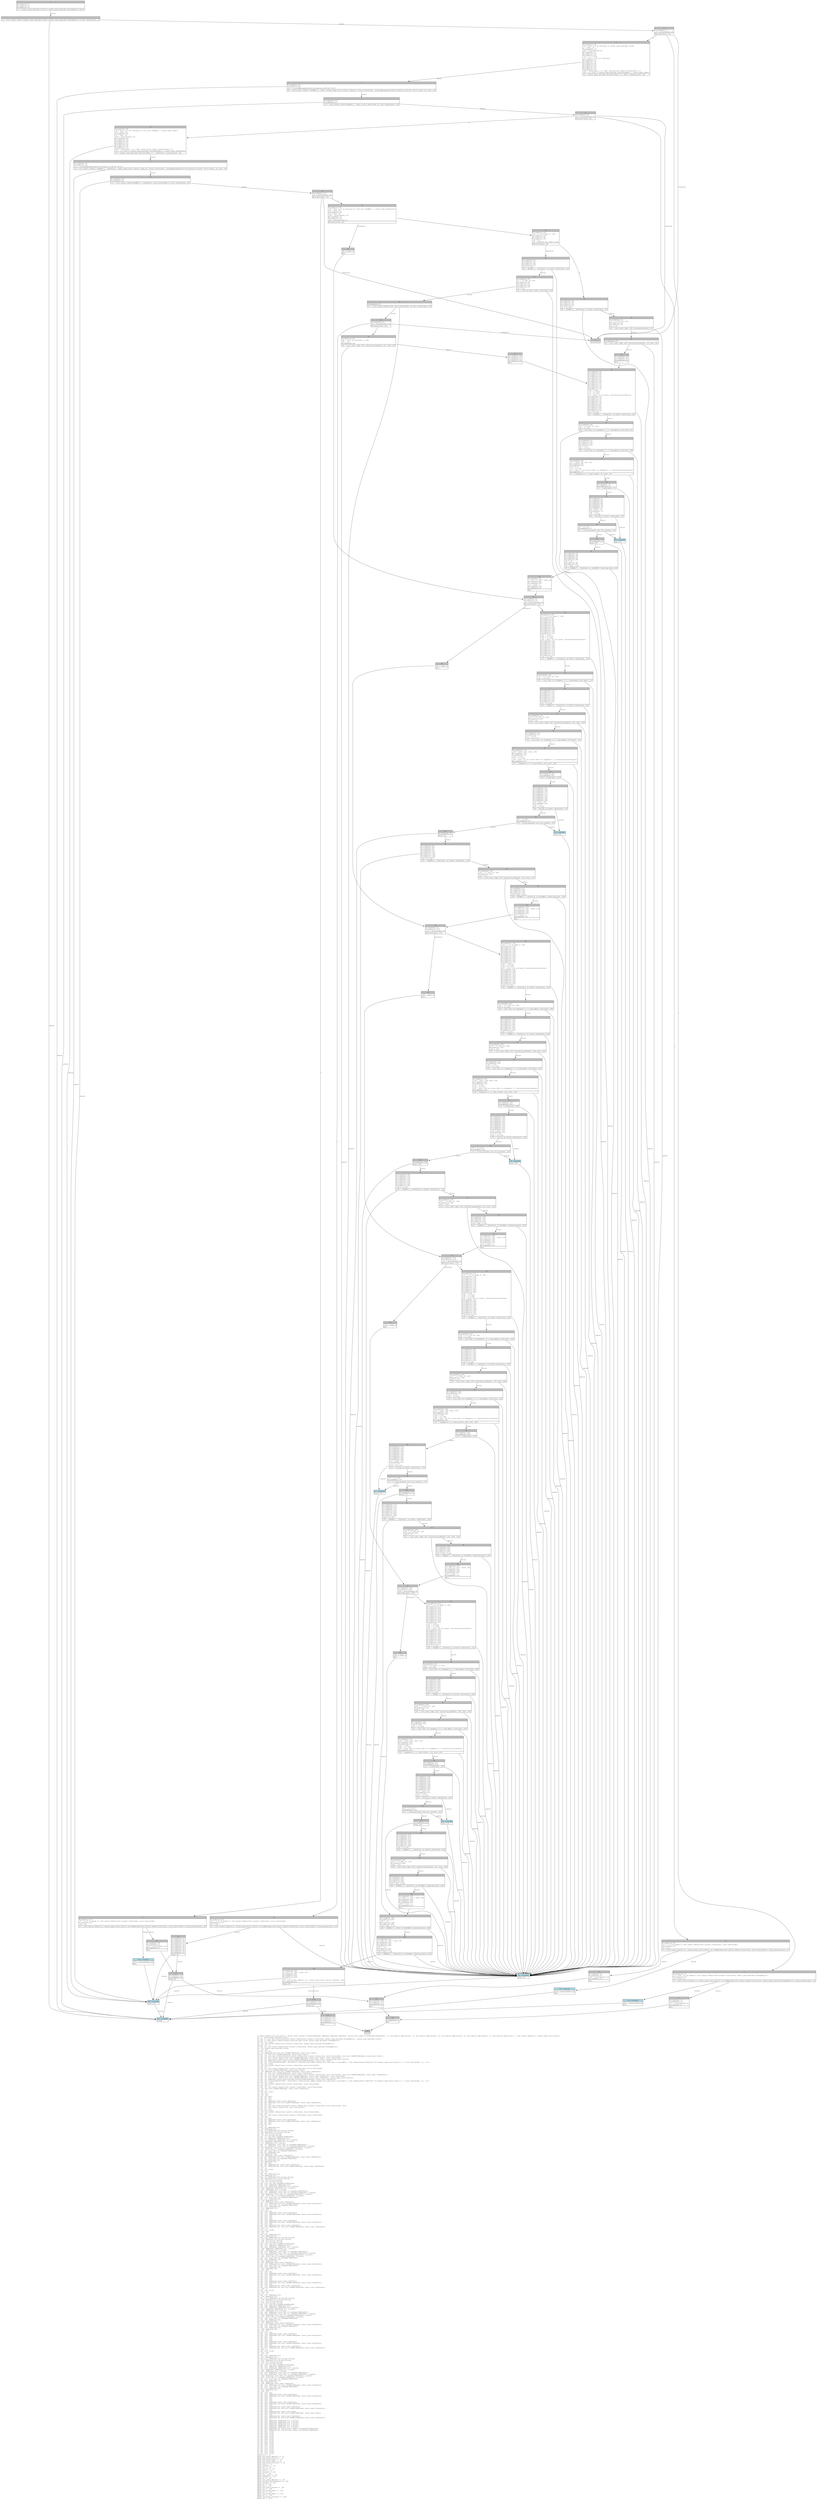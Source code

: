 digraph Mir_0_1087 {
    graph [fontname="Courier, monospace"];
    node [fontname="Courier, monospace"];
    edge [fontname="Courier, monospace"];
    label=<fn admin::handle_init_user_fuel(_1: anchor_lang::context::Context&lt;ReErased, ReErased, ReErased, ReErased, instructions::admin::InitUserFuel&lt;ReErased&gt;&gt;, _2: std::option::Option&lt;i32&gt;, _3: std::option::Option&lt;u32&gt;, _4: std::option::Option&lt;u32&gt;, _5: std::option::Option&lt;u32&gt;, _6: std::option::Option&lt;u32&gt;) -&gt; std::result::Result&lt;(), anchor_lang::error::Error&gt;<br align="left"/>let _7: anchor_lang::prelude::Clock;<br align="left"/>let mut _8: std::ops::ControlFlow&lt;std::result::Result&lt;std::convert::Infallible, anchor_lang::prelude::ProgramError&gt;, anchor_lang::prelude::Clock&gt;;<br align="left"/>let mut _9: std::result::Result&lt;anchor_lang::prelude::Clock, anchor_lang::prelude::ProgramError&gt;;<br align="left"/>let mut _10: isize;<br align="left"/>let _11: std::result::Result&lt;std::convert::Infallible, anchor_lang::prelude::ProgramError&gt;;<br align="left"/>let mut _12: !;<br align="left"/>let mut _13: std::result::Result&lt;std::convert::Infallible, anchor_lang::prelude::ProgramError&gt;;<br align="left"/>let _14: anchor_lang::prelude::Clock;<br align="left"/>let _15: u32;<br align="left"/>let mut _16: i64;<br align="left"/>let _17: &amp;ReErased mut std::cell::RefMut&lt;ReErased, state::user::User&gt;;<br align="left"/>let mut _18: std::cell::RefMut&lt;ReErased, state::user::User&gt;;<br align="left"/>let mut _19: std::ops::ControlFlow&lt;std::result::Result&lt;std::convert::Infallible, error::ErrorCode&gt;, std::cell::RefMut&lt;ReErased, state::user::User&gt;&gt;;<br align="left"/>let mut _20: std::result::Result&lt;std::cell::RefMut&lt;ReErased, state::user::User&gt;, error::ErrorCode&gt;;<br align="left"/>let mut _21: std::result::Result&lt;std::cell::RefMut&lt;ReErased, state::user::User&gt;, anchor_lang::error::Error&gt;;<br align="left"/>let mut _22: &amp;ReErased anchor_lang::prelude::AccountLoader&lt;ReErased, state::user::User&gt;;<br align="left"/>let mut _23: Closure(DefId(0:5496 ~ drift[d311]::instructions::admin::handle_init_user_fuel::{closure#0}), [i32, Binder(extern &quot;RustCall&quot; fn((anchor_lang::error::Error,)) -&gt; error::ErrorCode, []), ()]);<br align="left"/>let mut _24: isize;<br align="left"/>let _25: std::result::Result&lt;std::convert::Infallible, error::ErrorCode&gt;;<br align="left"/>let mut _26: !;<br align="left"/>let mut _27: std::result::Result&lt;std::convert::Infallible, error::ErrorCode&gt;;<br align="left"/>let _28: std::cell::RefMut&lt;ReErased, state::user::User&gt;;<br align="left"/>let _29: &amp;ReErased mut std::cell::RefMut&lt;ReErased, state::user::UserStats&gt;;<br align="left"/>let mut _30: std::cell::RefMut&lt;ReErased, state::user::UserStats&gt;;<br align="left"/>let mut _31: std::ops::ControlFlow&lt;std::result::Result&lt;std::convert::Infallible, error::ErrorCode&gt;, std::cell::RefMut&lt;ReErased, state::user::UserStats&gt;&gt;;<br align="left"/>let mut _32: std::result::Result&lt;std::cell::RefMut&lt;ReErased, state::user::UserStats&gt;, error::ErrorCode&gt;;<br align="left"/>let mut _33: std::result::Result&lt;std::cell::RefMut&lt;ReErased, state::user::UserStats&gt;, anchor_lang::error::Error&gt;;<br align="left"/>let mut _34: &amp;ReErased anchor_lang::prelude::AccountLoader&lt;ReErased, state::user::UserStats&gt;;<br align="left"/>let mut _35: Closure(DefId(0:5497 ~ drift[d311]::instructions::admin::handle_init_user_fuel::{closure#1}), [i32, Binder(extern &quot;RustCall&quot; fn((anchor_lang::error::Error,)) -&gt; error::ErrorCode, []), ()]);<br align="left"/>let mut _36: isize;<br align="left"/>let _37: std::result::Result&lt;std::convert::Infallible, error::ErrorCode&gt;;<br align="left"/>let mut _38: !;<br align="left"/>let mut _39: std::result::Result&lt;std::convert::Infallible, error::ErrorCode&gt;;<br align="left"/>let _40: std::cell::RefMut&lt;ReErased, state::user::UserStats&gt;;<br align="left"/>let _41: ();<br align="left"/>let mut _42: isize;<br align="left"/>let _43: i32;<br align="left"/>let _44: u32;<br align="left"/>let mut _45: bool;<br align="left"/>let mut _46: i32;<br align="left"/>let mut _47: u32;<br align="left"/>let mut _48: &amp;ReErased state::user::UserStats;<br align="left"/>let mut _49: &amp;ReErased std::cell::RefMut&lt;ReErased, state::user::UserStats&gt;;<br align="left"/>let mut _50: u32;<br align="left"/>let mut _51: std::ops::ControlFlow&lt;std::result::Result&lt;std::convert::Infallible, error::ErrorCode&gt;, u32&gt;;<br align="left"/>let mut _52: std::result::Result&lt;u32, error::ErrorCode&gt;;<br align="left"/>let mut _53: i32;<br align="left"/>let mut _54: isize;<br align="left"/>let _55: std::result::Result&lt;std::convert::Infallible, error::ErrorCode&gt;;<br align="left"/>let mut _56: !;<br align="left"/>let mut _57: std::result::Result&lt;std::convert::Infallible, error::ErrorCode&gt;;<br align="left"/>let _58: u32;<br align="left"/>let mut _59: u32;<br align="left"/>let mut _60: &amp;ReErased state::user::UserStats;<br align="left"/>let mut _61: &amp;ReErased std::cell::RefMut&lt;ReErased, state::user::UserStats&gt;;<br align="left"/>let mut _62: u32;<br align="left"/>let mut _63: i32;<br align="left"/>let _64: ();<br align="left"/>let mut _65: &amp;ReErased str;<br align="left"/>let _66: &amp;ReErased str;<br align="left"/>let mut _67: &amp;ReErased std::string::String;<br align="left"/>let _68: &amp;ReErased std::string::String;<br align="left"/>let _69: std::string::String;<br align="left"/>let _70: std::string::String;<br align="left"/>let mut _71: std::fmt::Arguments&lt;ReErased&gt;;<br align="left"/>let mut _72: &amp;ReErased [&amp;ReErased str];<br align="left"/>let mut _73: &amp;ReErased [&amp;ReErased str; 2_usize];<br align="left"/>let _74: &amp;ReErased [&amp;ReErased str; 2_usize];<br align="left"/>let _75: [&amp;ReErased str; 2_usize];<br align="left"/>let mut _76: &amp;ReErased [core::fmt::rt::Argument&lt;ReErased&gt;];<br align="left"/>let mut _77: &amp;ReErased [core::fmt::rt::Argument&lt;ReErased&gt;; 2_usize];<br align="left"/>let _78: &amp;ReErased [core::fmt::rt::Argument&lt;ReErased&gt;; 2_usize];<br align="left"/>let _79: [core::fmt::rt::Argument&lt;ReErased&gt;; 2_usize];<br align="left"/>let mut _80: core::fmt::rt::Argument&lt;ReErased&gt;;<br align="left"/>let mut _81: &amp;ReErased u32;<br align="left"/>let _82: &amp;ReErased u32;<br align="left"/>let _83: &amp;ReErased state::user::UserStats;<br align="left"/>let mut _84: &amp;ReErased std::cell::RefMut&lt;ReErased, state::user::UserStats&gt;;<br align="left"/>let mut _85: core::fmt::rt::Argument&lt;ReErased&gt;;<br align="left"/>let mut _86: &amp;ReErased u32;<br align="left"/>let _87: &amp;ReErased u32;<br align="left"/>let mut _88: u32;<br align="left"/>let mut _89: &amp;ReErased mut state::user::UserStats;<br align="left"/>let mut _90: &amp;ReErased mut std::cell::RefMut&lt;ReErased, state::user::UserStats&gt;;<br align="left"/>let _91: ();<br align="left"/>let mut _92: isize;<br align="left"/>let _93: u32;<br align="left"/>let _94: ();<br align="left"/>let mut _95: &amp;ReErased str;<br align="left"/>let _96: &amp;ReErased str;<br align="left"/>let mut _97: &amp;ReErased std::string::String;<br align="left"/>let _98: &amp;ReErased std::string::String;<br align="left"/>let _99: std::string::String;<br align="left"/>let _100: std::string::String;<br align="left"/>let mut _101: std::fmt::Arguments&lt;ReErased&gt;;<br align="left"/>let mut _102: &amp;ReErased [&amp;ReErased str];<br align="left"/>let mut _103: &amp;ReErased [&amp;ReErased str; 2_usize];<br align="left"/>let _104: &amp;ReErased [&amp;ReErased str; 2_usize];<br align="left"/>let _105: [&amp;ReErased str; 2_usize];<br align="left"/>let mut _106: &amp;ReErased [core::fmt::rt::Argument&lt;ReErased&gt;];<br align="left"/>let mut _107: &amp;ReErased [core::fmt::rt::Argument&lt;ReErased&gt;; 2_usize];<br align="left"/>let _108: &amp;ReErased [core::fmt::rt::Argument&lt;ReErased&gt;; 2_usize];<br align="left"/>let _109: [core::fmt::rt::Argument&lt;ReErased&gt;; 2_usize];<br align="left"/>let mut _110: core::fmt::rt::Argument&lt;ReErased&gt;;<br align="left"/>let mut _111: &amp;ReErased u32;<br align="left"/>let _112: &amp;ReErased u32;<br align="left"/>let _113: &amp;ReErased state::user::UserStats;<br align="left"/>let mut _114: &amp;ReErased std::cell::RefMut&lt;ReErased, state::user::UserStats&gt;;<br align="left"/>let mut _115: core::fmt::rt::Argument&lt;ReErased&gt;;<br align="left"/>let mut _116: &amp;ReErased u32;<br align="left"/>let _117: &amp;ReErased u32;<br align="left"/>let _118: u32;<br align="left"/>let mut _119: u32;<br align="left"/>let mut _120: &amp;ReErased state::user::UserStats;<br align="left"/>let mut _121: &amp;ReErased std::cell::RefMut&lt;ReErased, state::user::UserStats&gt;;<br align="left"/>let mut _122: u32;<br align="left"/>let mut _123: u32;<br align="left"/>let mut _124: u32;<br align="left"/>let mut _125: &amp;ReErased state::user::UserStats;<br align="left"/>let mut _126: &amp;ReErased std::cell::RefMut&lt;ReErased, state::user::UserStats&gt;;<br align="left"/>let mut _127: u32;<br align="left"/>let mut _128: &amp;ReErased mut state::user::UserStats;<br align="left"/>let mut _129: &amp;ReErased mut std::cell::RefMut&lt;ReErased, state::user::UserStats&gt;;<br align="left"/>let _130: ();<br align="left"/>let mut _131: isize;<br align="left"/>let _132: u32;<br align="left"/>let _133: ();<br align="left"/>let mut _134: &amp;ReErased str;<br align="left"/>let _135: &amp;ReErased str;<br align="left"/>let mut _136: &amp;ReErased std::string::String;<br align="left"/>let _137: &amp;ReErased std::string::String;<br align="left"/>let _138: std::string::String;<br align="left"/>let _139: std::string::String;<br align="left"/>let mut _140: std::fmt::Arguments&lt;ReErased&gt;;<br align="left"/>let mut _141: &amp;ReErased [&amp;ReErased str];<br align="left"/>let mut _142: &amp;ReErased [&amp;ReErased str; 2_usize];<br align="left"/>let _143: &amp;ReErased [&amp;ReErased str; 2_usize];<br align="left"/>let _144: [&amp;ReErased str; 2_usize];<br align="left"/>let mut _145: &amp;ReErased [core::fmt::rt::Argument&lt;ReErased&gt;];<br align="left"/>let mut _146: &amp;ReErased [core::fmt::rt::Argument&lt;ReErased&gt;; 2_usize];<br align="left"/>let _147: &amp;ReErased [core::fmt::rt::Argument&lt;ReErased&gt;; 2_usize];<br align="left"/>let _148: [core::fmt::rt::Argument&lt;ReErased&gt;; 2_usize];<br align="left"/>let mut _149: core::fmt::rt::Argument&lt;ReErased&gt;;<br align="left"/>let mut _150: &amp;ReErased u32;<br align="left"/>let _151: &amp;ReErased u32;<br align="left"/>let _152: &amp;ReErased state::user::UserStats;<br align="left"/>let mut _153: &amp;ReErased std::cell::RefMut&lt;ReErased, state::user::UserStats&gt;;<br align="left"/>let mut _154: core::fmt::rt::Argument&lt;ReErased&gt;;<br align="left"/>let mut _155: &amp;ReErased u32;<br align="left"/>let _156: &amp;ReErased u32;<br align="left"/>let _157: u32;<br align="left"/>let mut _158: u32;<br align="left"/>let mut _159: &amp;ReErased state::user::UserStats;<br align="left"/>let mut _160: &amp;ReErased std::cell::RefMut&lt;ReErased, state::user::UserStats&gt;;<br align="left"/>let mut _161: u32;<br align="left"/>let mut _162: u32;<br align="left"/>let mut _163: u32;<br align="left"/>let mut _164: &amp;ReErased state::user::UserStats;<br align="left"/>let mut _165: &amp;ReErased std::cell::RefMut&lt;ReErased, state::user::UserStats&gt;;<br align="left"/>let mut _166: u32;<br align="left"/>let mut _167: &amp;ReErased mut state::user::UserStats;<br align="left"/>let mut _168: &amp;ReErased mut std::cell::RefMut&lt;ReErased, state::user::UserStats&gt;;<br align="left"/>let _169: ();<br align="left"/>let mut _170: isize;<br align="left"/>let _171: u32;<br align="left"/>let _172: ();<br align="left"/>let mut _173: &amp;ReErased str;<br align="left"/>let _174: &amp;ReErased str;<br align="left"/>let mut _175: &amp;ReErased std::string::String;<br align="left"/>let _176: &amp;ReErased std::string::String;<br align="left"/>let _177: std::string::String;<br align="left"/>let _178: std::string::String;<br align="left"/>let mut _179: std::fmt::Arguments&lt;ReErased&gt;;<br align="left"/>let mut _180: &amp;ReErased [&amp;ReErased str];<br align="left"/>let mut _181: &amp;ReErased [&amp;ReErased str; 2_usize];<br align="left"/>let _182: &amp;ReErased [&amp;ReErased str; 2_usize];<br align="left"/>let _183: [&amp;ReErased str; 2_usize];<br align="left"/>let mut _184: &amp;ReErased [core::fmt::rt::Argument&lt;ReErased&gt;];<br align="left"/>let mut _185: &amp;ReErased [core::fmt::rt::Argument&lt;ReErased&gt;; 2_usize];<br align="left"/>let _186: &amp;ReErased [core::fmt::rt::Argument&lt;ReErased&gt;; 2_usize];<br align="left"/>let _187: [core::fmt::rt::Argument&lt;ReErased&gt;; 2_usize];<br align="left"/>let mut _188: core::fmt::rt::Argument&lt;ReErased&gt;;<br align="left"/>let mut _189: &amp;ReErased u32;<br align="left"/>let _190: &amp;ReErased u32;<br align="left"/>let _191: &amp;ReErased state::user::UserStats;<br align="left"/>let mut _192: &amp;ReErased std::cell::RefMut&lt;ReErased, state::user::UserStats&gt;;<br align="left"/>let mut _193: core::fmt::rt::Argument&lt;ReErased&gt;;<br align="left"/>let mut _194: &amp;ReErased u32;<br align="left"/>let _195: &amp;ReErased u32;<br align="left"/>let _196: u32;<br align="left"/>let mut _197: u32;<br align="left"/>let mut _198: &amp;ReErased state::user::UserStats;<br align="left"/>let mut _199: &amp;ReErased std::cell::RefMut&lt;ReErased, state::user::UserStats&gt;;<br align="left"/>let mut _200: u32;<br align="left"/>let mut _201: u32;<br align="left"/>let mut _202: u32;<br align="left"/>let mut _203: &amp;ReErased state::user::UserStats;<br align="left"/>let mut _204: &amp;ReErased std::cell::RefMut&lt;ReErased, state::user::UserStats&gt;;<br align="left"/>let mut _205: u32;<br align="left"/>let mut _206: &amp;ReErased mut state::user::UserStats;<br align="left"/>let mut _207: &amp;ReErased mut std::cell::RefMut&lt;ReErased, state::user::UserStats&gt;;<br align="left"/>let _208: ();<br align="left"/>let mut _209: isize;<br align="left"/>let _210: u32;<br align="left"/>let _211: ();<br align="left"/>let mut _212: &amp;ReErased str;<br align="left"/>let _213: &amp;ReErased str;<br align="left"/>let mut _214: &amp;ReErased std::string::String;<br align="left"/>let _215: &amp;ReErased std::string::String;<br align="left"/>let _216: std::string::String;<br align="left"/>let _217: std::string::String;<br align="left"/>let mut _218: std::fmt::Arguments&lt;ReErased&gt;;<br align="left"/>let mut _219: &amp;ReErased [&amp;ReErased str];<br align="left"/>let mut _220: &amp;ReErased [&amp;ReErased str; 2_usize];<br align="left"/>let _221: &amp;ReErased [&amp;ReErased str; 2_usize];<br align="left"/>let _222: [&amp;ReErased str; 2_usize];<br align="left"/>let mut _223: &amp;ReErased [core::fmt::rt::Argument&lt;ReErased&gt;];<br align="left"/>let mut _224: &amp;ReErased [core::fmt::rt::Argument&lt;ReErased&gt;; 2_usize];<br align="left"/>let _225: &amp;ReErased [core::fmt::rt::Argument&lt;ReErased&gt;; 2_usize];<br align="left"/>let _226: [core::fmt::rt::Argument&lt;ReErased&gt;; 2_usize];<br align="left"/>let mut _227: core::fmt::rt::Argument&lt;ReErased&gt;;<br align="left"/>let mut _228: &amp;ReErased u32;<br align="left"/>let _229: &amp;ReErased u32;<br align="left"/>let _230: &amp;ReErased state::user::UserStats;<br align="left"/>let mut _231: &amp;ReErased std::cell::RefMut&lt;ReErased, state::user::UserStats&gt;;<br align="left"/>let mut _232: core::fmt::rt::Argument&lt;ReErased&gt;;<br align="left"/>let mut _233: &amp;ReErased u32;<br align="left"/>let _234: &amp;ReErased u32;<br align="left"/>let _235: u32;<br align="left"/>let mut _236: u32;<br align="left"/>let mut _237: &amp;ReErased state::user::UserStats;<br align="left"/>let mut _238: &amp;ReErased std::cell::RefMut&lt;ReErased, state::user::UserStats&gt;;<br align="left"/>let mut _239: u32;<br align="left"/>let mut _240: u32;<br align="left"/>let mut _241: u32;<br align="left"/>let mut _242: &amp;ReErased state::user::UserStats;<br align="left"/>let mut _243: &amp;ReErased std::cell::RefMut&lt;ReErased, state::user::UserStats&gt;;<br align="left"/>let mut _244: u32;<br align="left"/>let mut _245: &amp;ReErased mut state::user::UserStats;<br align="left"/>let mut _246: &amp;ReErased mut std::cell::RefMut&lt;ReErased, state::user::UserStats&gt;;<br align="left"/>let mut _247: u32;<br align="left"/>let mut _248: &amp;ReErased mut state::user::User;<br align="left"/>let mut _249: &amp;ReErased mut std::cell::RefMut&lt;ReErased, state::user::User&gt;;<br align="left"/>let mut _250: u32;<br align="left"/>let mut _251: &amp;ReErased mut state::user::UserStats;<br align="left"/>let mut _252: &amp;ReErased mut std::cell::RefMut&lt;ReErased, state::user::UserStats&gt;;<br align="left"/>let mut _253: ();<br align="left"/>let mut _254: &amp;ReErased [&amp;ReErased str; 2_usize];<br align="left"/>let mut _255: &amp;ReErased [&amp;ReErased str; 2_usize];<br align="left"/>let mut _256: &amp;ReErased [&amp;ReErased str; 2_usize];<br align="left"/>let mut _257: &amp;ReErased [&amp;ReErased str; 2_usize];<br align="left"/>let mut _258: &amp;ReErased [&amp;ReErased str; 2_usize];<br align="left"/>let mut _259: &amp;ReErased mut instructions::admin::InitUserFuel&lt;ReErased&gt;;<br align="left"/>let mut _260: &amp;ReErased mut instructions::admin::InitUserFuel&lt;ReErased&gt;;<br align="left"/>let mut _261: isize;<br align="left"/>let mut _262: isize;<br align="left"/>let mut _263: isize;<br align="left"/>let mut _264: isize;<br align="left"/>let mut _265: isize;<br align="left"/>let mut _266: isize;<br align="left"/>let mut _267: isize;<br align="left"/>let mut _268: isize;<br align="left"/>let mut _269: isize;<br align="left"/>let mut _270: isize;<br align="left"/>let mut _271: isize;<br align="left"/>let mut _272: isize;<br align="left"/>let mut _273: isize;<br align="left"/>let mut _274: isize;<br align="left"/>let mut _275: isize;<br align="left"/>debug ctx =&gt; _1;<br align="left"/>debug fuel_bonus_deposits =&gt; _2;<br align="left"/>debug fuel_bonus_borrows =&gt; _3;<br align="left"/>debug fuel_bonus_taker =&gt; _4;<br align="left"/>debug fuel_bonus_maker =&gt; _5;<br align="left"/>debug fuel_bonus_insurance =&gt; _6;<br align="left"/>debug clock =&gt; _7;<br align="left"/>debug residual =&gt; _11;<br align="left"/>debug val =&gt; _14;<br align="left"/>debug now_u32 =&gt; _15;<br align="left"/>debug user =&gt; _17;<br align="left"/>debug residual =&gt; _25;<br align="left"/>debug val =&gt; _28;<br align="left"/>debug user_stats =&gt; _29;<br align="left"/>debug residual =&gt; _37;<br align="left"/>debug val =&gt; _40;<br align="left"/>debug fuel_bonus_deposits =&gt; _43;<br align="left"/>debug new_fuel_bonus_deposits =&gt; _44;<br align="left"/>debug residual =&gt; _55;<br align="left"/>debug val =&gt; _58;<br align="left"/>debug res =&gt; _70;<br align="left"/>debug fuel_bonus_borrows =&gt; _93;<br align="left"/>debug res =&gt; _100;<br align="left"/>debug fuel_bonus_taker =&gt; _132;<br align="left"/>debug res =&gt; _139;<br align="left"/>debug fuel_bonus_maker =&gt; _171;<br align="left"/>debug res =&gt; _178;<br align="left"/>debug fuel_bonus_insurance =&gt; _210;<br align="left"/>debug res =&gt; _217;<br align="left"/>>;
    bb0__0_1087 [shape="none", label=<<table border="0" cellborder="1" cellspacing="0"><tr><td bgcolor="gray" align="center" colspan="1">0</td></tr><tr><td align="left" balign="left">StorageLive(_7)<br/>StorageLive(_8)<br/>StorageLive(_9)<br/></td></tr><tr><td align="left">_9 = &lt;anchor_lang::prelude::Clock as anchor_lang::prelude::SolanaSysvar&gt;::get()</td></tr></table>>];
    bb1__0_1087 [shape="none", label=<<table border="0" cellborder="1" cellspacing="0"><tr><td bgcolor="gray" align="center" colspan="1">1</td></tr><tr><td align="left">_8 = &lt;std::result::Result&lt;anchor_lang::prelude::Clock, anchor_lang::prelude::ProgramError&gt; as Try&gt;::branch(move _9)</td></tr></table>>];
    bb2__0_1087 [shape="none", label=<<table border="0" cellborder="1" cellspacing="0"><tr><td bgcolor="gray" align="center" colspan="1">2</td></tr><tr><td align="left" balign="left">StorageDead(_9)<br/>_10 = discriminant(_8)<br/></td></tr><tr><td align="left">switchInt(move _10)</td></tr></table>>];
    bb3__0_1087 [shape="none", label=<<table border="0" cellborder="1" cellspacing="0"><tr><td bgcolor="gray" align="center" colspan="1">3</td></tr><tr><td align="left" balign="left">StorageLive(_14)<br/>_14 = move ((_8 as Continue).0: anchor_lang::prelude::Clock)<br/>_7 = move _14<br/>StorageDead(_14)<br/>_261 = discriminant(_8)<br/>StorageDead(_8)<br/>StorageLive(_15)<br/>StorageLive(_16)<br/>_16 = (_7.4: i64)<br/>_15 = move _16 as u32 (IntToInt)<br/>StorageDead(_16)<br/>StorageLive(_17)<br/>StorageLive(_18)<br/>StorageLive(_19)<br/>StorageLive(_20)<br/>StorageLive(_21)<br/>StorageLive(_22)<br/>_259 = deref_copy (_1.1: &amp;mut instructions::admin::InitUserFuel&lt;'_&gt;)<br/>_22 = &amp;((*_259).2: anchor_lang::prelude::AccountLoader&lt;'_, state::user::User&gt;)<br/></td></tr><tr><td align="left">_21 = anchor_lang::prelude::AccountLoader::&lt;'_, User&gt;::load_mut(move _22)</td></tr></table>>];
    bb4__0_1087 [shape="none", label=<<table border="0" cellborder="1" cellspacing="0"><tr><td bgcolor="gray" align="center" colspan="1">4</td></tr><tr><td align="left">unreachable</td></tr></table>>];
    bb5__0_1087 [shape="none", label=<<table border="0" cellborder="1" cellspacing="0"><tr><td bgcolor="gray" align="center" colspan="1">5</td></tr><tr><td align="left" balign="left">StorageLive(_11)<br/>_11 = move ((_8 as Break).0: std::result::Result&lt;std::convert::Infallible, anchor_lang::prelude::ProgramError&gt;)<br/>StorageLive(_13)<br/>_13 = move _11<br/></td></tr><tr><td align="left">_0 = &lt;std::result::Result&lt;(), anchor_lang::error::Error&gt; as FromResidual&lt;std::result::Result&lt;Infallible, anchor_lang::prelude::ProgramError&gt;&gt;&gt;::from_residual(move _13)</td></tr></table>>];
    bb6__0_1087 [shape="none", label=<<table border="0" cellborder="1" cellspacing="0"><tr><td bgcolor="gray" align="center" colspan="1">6</td></tr><tr><td align="left" balign="left">StorageDead(_13)<br/>StorageDead(_11)<br/>_271 = discriminant(_8)<br/>StorageDead(_8)<br/></td></tr><tr><td align="left">goto</td></tr></table>>];
    bb7__0_1087 [shape="none", label=<<table border="0" cellborder="1" cellspacing="0"><tr><td bgcolor="gray" align="center" colspan="1">7</td></tr><tr><td align="left" balign="left">StorageDead(_22)<br/>StorageLive(_23)<br/>_23 = {closure@programs/drift/src/macros.rs:58:44: 58:47}<br/></td></tr><tr><td align="left">_20 = std::result::Result::&lt;RefMut&lt;'_, User&gt;, anchor_lang::error::Error&gt;::map_err::&lt;error::ErrorCode, {closure@programs/drift/src/macros.rs:58:44: 58:47}&gt;(move _21, move _23)</td></tr></table>>];
    bb8__0_1087 [shape="none", label=<<table border="0" cellborder="1" cellspacing="0"><tr><td bgcolor="gray" align="center" colspan="1">8</td></tr><tr><td align="left" balign="left">StorageDead(_23)<br/>StorageDead(_21)<br/></td></tr><tr><td align="left">_19 = &lt;std::result::Result&lt;RefMut&lt;'_, User&gt;, error::ErrorCode&gt; as Try&gt;::branch(move _20)</td></tr></table>>];
    bb9__0_1087 [shape="none", label=<<table border="0" cellborder="1" cellspacing="0"><tr><td bgcolor="gray" align="center" colspan="1">9</td></tr><tr><td align="left" balign="left">StorageDead(_20)<br/>_24 = discriminant(_19)<br/></td></tr><tr><td align="left">switchInt(move _24)</td></tr></table>>];
    bb10__0_1087 [shape="none", label=<<table border="0" cellborder="1" cellspacing="0"><tr><td bgcolor="gray" align="center" colspan="1">10</td></tr><tr><td align="left" balign="left">StorageLive(_28)<br/>_28 = move ((_19 as Continue).0: std::cell::RefMut&lt;'_, state::user::User&gt;)<br/>_18 = move _28<br/>StorageDead(_28)<br/>_17 = &amp;mut _18<br/>_265 = discriminant(_19)<br/>StorageDead(_19)<br/>StorageLive(_29)<br/>StorageLive(_30)<br/>StorageLive(_31)<br/>StorageLive(_32)<br/>StorageLive(_33)<br/>StorageLive(_34)<br/>_260 = deref_copy (_1.1: &amp;mut instructions::admin::InitUserFuel&lt;'_&gt;)<br/>_34 = &amp;((*_260).3: anchor_lang::prelude::AccountLoader&lt;'_, state::user::UserStats&gt;)<br/></td></tr><tr><td align="left">_33 = anchor_lang::prelude::AccountLoader::&lt;'_, UserStats&gt;::load_mut(move _34)</td></tr></table>>];
    bb11__0_1087 [shape="none", label=<<table border="0" cellborder="1" cellspacing="0"><tr><td bgcolor="gray" align="center" colspan="1">11</td></tr><tr><td align="left" balign="left">StorageLive(_25)<br/>_25 = ((_19 as Break).0: std::result::Result&lt;std::convert::Infallible, error::ErrorCode&gt;)<br/>StorageLive(_27)<br/>_27 = _25<br/></td></tr><tr><td align="left">_0 = &lt;std::result::Result&lt;(), anchor_lang::error::Error&gt; as FromResidual&lt;std::result::Result&lt;Infallible, error::ErrorCode&gt;&gt;&gt;::from_residual(move _27)</td></tr></table>>];
    bb12__0_1087 [shape="none", label=<<table border="0" cellborder="1" cellspacing="0"><tr><td bgcolor="gray" align="center" colspan="1">12</td></tr><tr><td align="left" balign="left">StorageDead(_27)<br/>StorageDead(_25)<br/>_263 = discriminant(_19)<br/>StorageDead(_19)<br/></td></tr><tr><td align="left">goto</td></tr></table>>];
    bb13__0_1087 [shape="none", label=<<table border="0" cellborder="1" cellspacing="0"><tr><td bgcolor="gray" align="center" colspan="1">13</td></tr><tr><td align="left" balign="left">StorageDead(_34)<br/>StorageLive(_35)<br/>_35 = {closure@programs/drift/src/macros.rs:58:44: 58:47}<br/></td></tr><tr><td align="left">_32 = std::result::Result::&lt;RefMut&lt;'_, UserStats&gt;, anchor_lang::error::Error&gt;::map_err::&lt;error::ErrorCode, {closure@programs/drift/src/macros.rs:58:44: 58:47}&gt;(move _33, move _35)</td></tr></table>>];
    bb14__0_1087 [shape="none", label=<<table border="0" cellborder="1" cellspacing="0"><tr><td bgcolor="gray" align="center" colspan="1">14</td></tr><tr><td align="left" balign="left">StorageDead(_35)<br/>StorageDead(_33)<br/></td></tr><tr><td align="left">_31 = &lt;std::result::Result&lt;RefMut&lt;'_, UserStats&gt;, error::ErrorCode&gt; as Try&gt;::branch(move _32)</td></tr></table>>];
    bb15__0_1087 [shape="none", label=<<table border="0" cellborder="1" cellspacing="0"><tr><td bgcolor="gray" align="center" colspan="1">15</td></tr><tr><td align="left" balign="left">StorageDead(_32)<br/>_36 = discriminant(_31)<br/></td></tr><tr><td align="left">switchInt(move _36)</td></tr></table>>];
    bb16__0_1087 [shape="none", label=<<table border="0" cellborder="1" cellspacing="0"><tr><td bgcolor="gray" align="center" colspan="1">16</td></tr><tr><td align="left" balign="left">StorageLive(_40)<br/>_40 = move ((_31 as Continue).0: std::cell::RefMut&lt;'_, state::user::UserStats&gt;)<br/>_30 = move _40<br/>StorageDead(_40)<br/>_29 = &amp;mut _30<br/>_269 = discriminant(_31)<br/>StorageDead(_31)<br/>StorageLive(_41)<br/>_42 = discriminant(_2)<br/></td></tr><tr><td align="left">switchInt(move _42)</td></tr></table>>];
    bb17__0_1087 [shape="none", label=<<table border="0" cellborder="1" cellspacing="0"><tr><td bgcolor="gray" align="center" colspan="1">17</td></tr><tr><td align="left" balign="left">StorageLive(_37)<br/>_37 = ((_31 as Break).0: std::result::Result&lt;std::convert::Infallible, error::ErrorCode&gt;)<br/>StorageLive(_39)<br/>_39 = _37<br/></td></tr><tr><td align="left">_0 = &lt;std::result::Result&lt;(), anchor_lang::error::Error&gt; as FromResidual&lt;std::result::Result&lt;Infallible, error::ErrorCode&gt;&gt;&gt;::from_residual(move _39)</td></tr></table>>];
    bb18__0_1087 [shape="none", label=<<table border="0" cellborder="1" cellspacing="0"><tr><td bgcolor="gray" align="center" colspan="1">18</td></tr><tr><td align="left" balign="left">StorageDead(_39)<br/>StorageDead(_37)<br/>_267 = discriminant(_31)<br/>StorageDead(_31)<br/></td></tr><tr><td align="left">goto</td></tr></table>>];
    bb19__0_1087 [shape="none", label=<<table border="0" cellborder="1" cellspacing="0"><tr><td bgcolor="gray" align="center" colspan="1">19</td></tr><tr><td align="left" balign="left">StorageLive(_43)<br/>_43 = ((_2 as Some).0: i32)<br/>StorageLive(_44)<br/>StorageLive(_45)<br/>StorageLive(_46)<br/>_46 = _43<br/>_45 = Ge(move _46, const 0_i32)<br/></td></tr><tr><td align="left">switchInt(move _45)</td></tr></table>>];
    bb20__0_1087 [shape="none", label=<<table border="0" cellborder="1" cellspacing="0"><tr><td bgcolor="gray" align="center" colspan="1">20</td></tr><tr><td align="left" balign="left">StorageDead(_46)<br/>StorageLive(_47)<br/>StorageLive(_48)<br/>StorageLive(_49)<br/>_49 = &amp;(*_29)<br/></td></tr><tr><td align="left">_48 = &lt;RefMut&lt;'_, UserStats&gt; as Deref&gt;::deref(move _49)</td></tr></table>>];
    bb21__0_1087 [shape="none", label=<<table border="0" cellborder="1" cellspacing="0"><tr><td bgcolor="gray" align="center" colspan="1">21</td></tr><tr><td align="left" balign="left">StorageDead(_49)<br/>_47 = ((*_48).18: u32)<br/>StorageLive(_50)<br/>StorageLive(_51)<br/>StorageLive(_52)<br/>StorageLive(_53)<br/>_53 = _43<br/></td></tr><tr><td align="left">_52 = &lt;i32 as Cast&gt;::cast::&lt;u32&gt;(move _53)</td></tr></table>>];
    bb22__0_1087 [shape="none", label=<<table border="0" cellborder="1" cellspacing="0"><tr><td bgcolor="gray" align="center" colspan="1">22</td></tr><tr><td align="left" balign="left">StorageDead(_53)<br/></td></tr><tr><td align="left">_51 = &lt;std::result::Result&lt;u32, error::ErrorCode&gt; as Try&gt;::branch(move _52)</td></tr></table>>];
    bb23__0_1087 [shape="none", label=<<table border="0" cellborder="1" cellspacing="0"><tr><td bgcolor="gray" align="center" colspan="1">23</td></tr><tr><td align="left" balign="left">StorageDead(_52)<br/>_54 = discriminant(_51)<br/></td></tr><tr><td align="left">switchInt(move _54)</td></tr></table>>];
    bb24__0_1087 [shape="none", label=<<table border="0" cellborder="1" cellspacing="0"><tr><td bgcolor="gray" align="center" colspan="1">24</td></tr><tr><td align="left" balign="left">StorageLive(_58)<br/>_58 = ((_51 as Continue).0: u32)<br/>_50 = _58<br/>StorageDead(_58)<br/></td></tr><tr><td align="left">_44 = core::num::&lt;impl u32&gt;::saturating_add(move _47, move _50)</td></tr></table>>];
    bb25__0_1087 [shape="none", label=<<table border="0" cellborder="1" cellspacing="0"><tr><td bgcolor="gray" align="center" colspan="1">25</td></tr><tr><td align="left" balign="left">StorageLive(_55)<br/>_55 = ((_51 as Break).0: std::result::Result&lt;std::convert::Infallible, error::ErrorCode&gt;)<br/>StorageLive(_57)<br/>_57 = _55<br/></td></tr><tr><td align="left">_0 = &lt;std::result::Result&lt;(), anchor_lang::error::Error&gt; as FromResidual&lt;std::result::Result&lt;Infallible, error::ErrorCode&gt;&gt;&gt;::from_residual(move _57)</td></tr></table>>];
    bb26__0_1087 [shape="none", label=<<table border="0" cellborder="1" cellspacing="0"><tr><td bgcolor="gray" align="center" colspan="1">26</td></tr><tr><td align="left" balign="left">StorageDead(_57)<br/>StorageDead(_55)<br/>StorageDead(_50)<br/>StorageDead(_47)<br/>StorageDead(_51)<br/>StorageDead(_48)<br/>StorageDead(_45)<br/>StorageDead(_44)<br/>StorageDead(_43)<br/>StorageDead(_41)<br/></td></tr><tr><td align="left">drop(_30)</td></tr></table>>];
    bb27__0_1087 [shape="none", label=<<table border="0" cellborder="1" cellspacing="0"><tr><td bgcolor="gray" align="center" colspan="1">27</td></tr><tr><td align="left" balign="left">StorageDead(_50)<br/>StorageDead(_47)<br/>StorageDead(_51)<br/>StorageDead(_48)<br/></td></tr><tr><td align="left">goto</td></tr></table>>];
    bb28__0_1087 [shape="none", label=<<table border="0" cellborder="1" cellspacing="0"><tr><td bgcolor="gray" align="center" colspan="1">28</td></tr><tr><td align="left" balign="left">StorageDead(_46)<br/>StorageLive(_59)<br/>StorageLive(_60)<br/>StorageLive(_61)<br/>_61 = &amp;(*_29)<br/></td></tr><tr><td align="left">_60 = &lt;RefMut&lt;'_, UserStats&gt; as Deref&gt;::deref(move _61)</td></tr></table>>];
    bb29__0_1087 [shape="none", label=<<table border="0" cellborder="1" cellspacing="0"><tr><td bgcolor="gray" align="center" colspan="1">29</td></tr><tr><td align="left" balign="left">StorageDead(_61)<br/>_59 = ((*_60).18: u32)<br/>StorageLive(_62)<br/>StorageLive(_63)<br/>_63 = _43<br/></td></tr><tr><td align="left">_62 = core::num::&lt;impl i32&gt;::unsigned_abs(move _63)</td></tr></table>>];
    bb30__0_1087 [shape="none", label=<<table border="0" cellborder="1" cellspacing="0"><tr><td bgcolor="gray" align="center" colspan="1">30</td></tr><tr><td align="left" balign="left">StorageDead(_63)<br/></td></tr><tr><td align="left">_44 = core::num::&lt;impl u32&gt;::saturating_sub(move _59, move _62)</td></tr></table>>];
    bb31__0_1087 [shape="none", label=<<table border="0" cellborder="1" cellspacing="0"><tr><td bgcolor="gray" align="center" colspan="1">31</td></tr><tr><td align="left" balign="left">StorageDead(_62)<br/>StorageDead(_59)<br/>StorageDead(_60)<br/></td></tr><tr><td align="left">goto</td></tr></table>>];
    bb32__0_1087 [shape="none", label=<<table border="0" cellborder="1" cellspacing="0"><tr><td bgcolor="gray" align="center" colspan="1">32</td></tr><tr><td align="left" balign="left">StorageDead(_45)<br/>StorageLive(_64)<br/>StorageLive(_65)<br/>StorageLive(_66)<br/>StorageLive(_67)<br/>StorageLive(_68)<br/>StorageLive(_69)<br/>StorageLive(_70)<br/>StorageLive(_71)<br/>StorageLive(_72)<br/>StorageLive(_73)<br/>StorageLive(_74)<br/>_258 = const _<br/>_74 = &amp;(*_258)<br/>_73 = &amp;(*_74)<br/>_72 = move _73 as &amp;[&amp;str] (PointerCoercion(Unsize))<br/>StorageDead(_73)<br/>StorageLive(_76)<br/>StorageLive(_77)<br/>StorageLive(_78)<br/>StorageLive(_79)<br/>StorageLive(_80)<br/>StorageLive(_81)<br/>StorageLive(_82)<br/>StorageLive(_83)<br/>StorageLive(_84)<br/>_84 = &amp;(*_29)<br/></td></tr><tr><td align="left">_83 = &lt;RefMut&lt;'_, UserStats&gt; as Deref&gt;::deref(move _84)</td></tr></table>>];
    bb33__0_1087 [shape="none", label=<<table border="0" cellborder="1" cellspacing="0"><tr><td bgcolor="gray" align="center" colspan="1">33</td></tr><tr><td align="left" balign="left">StorageDead(_84)<br/>_82 = &amp;((*_83).18: u32)<br/>_81 = &amp;(*_82)<br/></td></tr><tr><td align="left">_80 = core::fmt::rt::Argument::&lt;'_&gt;::new_debug::&lt;u32&gt;(move _81)</td></tr></table>>];
    bb34__0_1087 [shape="none", label=<<table border="0" cellborder="1" cellspacing="0"><tr><td bgcolor="gray" align="center" colspan="1">34</td></tr><tr><td align="left" balign="left">StorageDead(_81)<br/>StorageLive(_85)<br/>StorageLive(_86)<br/>StorageLive(_87)<br/>_87 = &amp;_44<br/>_86 = &amp;(*_87)<br/></td></tr><tr><td align="left">_85 = core::fmt::rt::Argument::&lt;'_&gt;::new_debug::&lt;u32&gt;(move _86)</td></tr></table>>];
    bb35__0_1087 [shape="none", label=<<table border="0" cellborder="1" cellspacing="0"><tr><td bgcolor="gray" align="center" colspan="1">35</td></tr><tr><td align="left" balign="left">StorageDead(_86)<br/>_79 = [move _80, move _85]<br/>StorageDead(_85)<br/>StorageDead(_80)<br/>_78 = &amp;_79<br/>_77 = &amp;(*_78)<br/>_76 = move _77 as &amp;[core::fmt::rt::Argument&lt;'_&gt;] (PointerCoercion(Unsize))<br/>StorageDead(_77)<br/></td></tr><tr><td align="left">_71 = Arguments::&lt;'_&gt;::new_v1(move _72, move _76)</td></tr></table>>];
    bb36__0_1087 [shape="none", label=<<table border="0" cellborder="1" cellspacing="0"><tr><td bgcolor="gray" align="center" colspan="1">36</td></tr><tr><td align="left" balign="left">StorageDead(_76)<br/>StorageDead(_72)<br/></td></tr><tr><td align="left">_70 = format(move _71)</td></tr></table>>];
    bb37__0_1087 [shape="none", label=<<table border="0" cellborder="1" cellspacing="0"><tr><td bgcolor="gray" align="center" colspan="1">37</td></tr><tr><td align="left" balign="left">StorageDead(_71)<br/>StorageDead(_87)<br/>StorageDead(_83)<br/>StorageDead(_82)<br/>StorageDead(_79)<br/>StorageDead(_78)<br/>StorageDead(_74)<br/>_69 = move _70<br/>StorageDead(_70)<br/>_68 = &amp;_69<br/>_67 = &amp;(*_68)<br/></td></tr><tr><td align="left">_66 = &lt;String as Deref&gt;::deref(move _67)</td></tr></table>>];
    bb38__0_1087 [shape="none", label=<<table border="0" cellborder="1" cellspacing="0"><tr><td bgcolor="gray" align="center" colspan="1">38</td></tr><tr><td align="left" balign="left">_65 = &amp;(*_66)<br/>StorageDead(_67)<br/></td></tr><tr><td align="left">_64 = solana_program::log::sol_log(move _65)</td></tr></table>>];
    bb39__0_1087 [shape="none", label=<<table border="0" cellborder="1" cellspacing="0"><tr><td bgcolor="gray" align="center" colspan="1">39</td></tr><tr><td align="left" balign="left">StorageDead(_65)<br/></td></tr><tr><td align="left">drop(_69)</td></tr></table>>];
    bb40__0_1087 [shape="none", label=<<table border="0" cellborder="1" cellspacing="0"><tr><td bgcolor="gray" align="center" colspan="1">40</td></tr><tr><td align="left" balign="left">StorageDead(_69)<br/>StorageDead(_68)<br/>StorageDead(_66)<br/>StorageDead(_64)<br/>StorageLive(_88)<br/>_88 = _44<br/>StorageLive(_89)<br/>StorageLive(_90)<br/>_90 = &amp;mut (*_29)<br/></td></tr><tr><td align="left">_89 = &lt;RefMut&lt;'_, UserStats&gt; as DerefMut&gt;::deref_mut(move _90)</td></tr></table>>];
    bb41__0_1087 [shape="none", label=<<table border="0" cellborder="1" cellspacing="0"><tr><td bgcolor="gray" align="center" colspan="1">41</td></tr><tr><td align="left" balign="left">StorageDead(_90)<br/>((*_89).18: u32) = move _88<br/>StorageDead(_88)<br/>StorageDead(_89)<br/>_41 = const ()<br/>StorageDead(_44)<br/>StorageDead(_43)<br/></td></tr><tr><td align="left">goto</td></tr></table>>];
    bb42__0_1087 [shape="none", label=<<table border="0" cellborder="1" cellspacing="0"><tr><td bgcolor="gray" align="center" colspan="1">42</td></tr><tr><td align="left" balign="left">_41 = const ()<br/></td></tr><tr><td align="left">goto</td></tr></table>>];
    bb43__0_1087 [shape="none", label=<<table border="0" cellborder="1" cellspacing="0"><tr><td bgcolor="gray" align="center" colspan="1">43</td></tr><tr><td align="left" balign="left">StorageDead(_41)<br/>StorageLive(_91)<br/>_92 = discriminant(_3)<br/></td></tr><tr><td align="left">switchInt(move _92)</td></tr></table>>];
    bb44__0_1087 [shape="none", label=<<table border="0" cellborder="1" cellspacing="0"><tr><td bgcolor="gray" align="center" colspan="1">44</td></tr><tr><td align="left" balign="left">StorageLive(_93)<br/>_93 = ((_3 as Some).0: u32)<br/>StorageLive(_94)<br/>StorageLive(_95)<br/>StorageLive(_96)<br/>StorageLive(_97)<br/>StorageLive(_98)<br/>StorageLive(_99)<br/>StorageLive(_100)<br/>StorageLive(_101)<br/>StorageLive(_102)<br/>StorageLive(_103)<br/>StorageLive(_104)<br/>_257 = const _<br/>_104 = &amp;(*_257)<br/>_103 = &amp;(*_104)<br/>_102 = move _103 as &amp;[&amp;str] (PointerCoercion(Unsize))<br/>StorageDead(_103)<br/>StorageLive(_106)<br/>StorageLive(_107)<br/>StorageLive(_108)<br/>StorageLive(_109)<br/>StorageLive(_110)<br/>StorageLive(_111)<br/>StorageLive(_112)<br/>StorageLive(_113)<br/>StorageLive(_114)<br/>_114 = &amp;(*_29)<br/></td></tr><tr><td align="left">_113 = &lt;RefMut&lt;'_, UserStats&gt; as Deref&gt;::deref(move _114)</td></tr></table>>];
    bb45__0_1087 [shape="none", label=<<table border="0" cellborder="1" cellspacing="0"><tr><td bgcolor="gray" align="center" colspan="1">45</td></tr><tr><td align="left" balign="left">StorageDead(_114)<br/>_112 = &amp;((*_113).19: u32)<br/>_111 = &amp;(*_112)<br/></td></tr><tr><td align="left">_110 = core::fmt::rt::Argument::&lt;'_&gt;::new_debug::&lt;u32&gt;(move _111)</td></tr></table>>];
    bb46__0_1087 [shape="none", label=<<table border="0" cellborder="1" cellspacing="0"><tr><td bgcolor="gray" align="center" colspan="1">46</td></tr><tr><td align="left" balign="left">StorageDead(_111)<br/>StorageLive(_115)<br/>StorageLive(_116)<br/>StorageLive(_117)<br/>StorageLive(_118)<br/>StorageLive(_119)<br/>StorageLive(_120)<br/>StorageLive(_121)<br/>_121 = &amp;(*_29)<br/></td></tr><tr><td align="left">_120 = &lt;RefMut&lt;'_, UserStats&gt; as Deref&gt;::deref(move _121)</td></tr></table>>];
    bb47__0_1087 [shape="none", label=<<table border="0" cellborder="1" cellspacing="0"><tr><td bgcolor="gray" align="center" colspan="1">47</td></tr><tr><td align="left" balign="left">StorageDead(_121)<br/>_119 = ((*_120).19: u32)<br/>StorageLive(_122)<br/>_122 = _93<br/></td></tr><tr><td align="left">_118 = core::num::&lt;impl u32&gt;::saturating_add(move _119, move _122)</td></tr></table>>];
    bb48__0_1087 [shape="none", label=<<table border="0" cellborder="1" cellspacing="0"><tr><td bgcolor="gray" align="center" colspan="1">48</td></tr><tr><td align="left" balign="left">StorageDead(_122)<br/>StorageDead(_119)<br/>_117 = &amp;_118<br/>_116 = &amp;(*_117)<br/></td></tr><tr><td align="left">_115 = core::fmt::rt::Argument::&lt;'_&gt;::new_debug::&lt;u32&gt;(move _116)</td></tr></table>>];
    bb49__0_1087 [shape="none", label=<<table border="0" cellborder="1" cellspacing="0"><tr><td bgcolor="gray" align="center" colspan="1">49</td></tr><tr><td align="left" balign="left">StorageDead(_116)<br/>_109 = [move _110, move _115]<br/>StorageDead(_115)<br/>StorageDead(_110)<br/>_108 = &amp;_109<br/>_107 = &amp;(*_108)<br/>_106 = move _107 as &amp;[core::fmt::rt::Argument&lt;'_&gt;] (PointerCoercion(Unsize))<br/>StorageDead(_107)<br/></td></tr><tr><td align="left">_101 = Arguments::&lt;'_&gt;::new_v1(move _102, move _106)</td></tr></table>>];
    bb50__0_1087 [shape="none", label=<<table border="0" cellborder="1" cellspacing="0"><tr><td bgcolor="gray" align="center" colspan="1">50</td></tr><tr><td align="left" balign="left">StorageDead(_106)<br/>StorageDead(_102)<br/></td></tr><tr><td align="left">_100 = format(move _101)</td></tr></table>>];
    bb51__0_1087 [shape="none", label=<<table border="0" cellborder="1" cellspacing="0"><tr><td bgcolor="gray" align="center" colspan="1">51</td></tr><tr><td align="left" balign="left">StorageDead(_101)<br/>StorageDead(_120)<br/>StorageDead(_118)<br/>StorageDead(_117)<br/>StorageDead(_113)<br/>StorageDead(_112)<br/>StorageDead(_109)<br/>StorageDead(_108)<br/>StorageDead(_104)<br/>_99 = move _100<br/>StorageDead(_100)<br/>_98 = &amp;_99<br/>_97 = &amp;(*_98)<br/></td></tr><tr><td align="left">_96 = &lt;String as Deref&gt;::deref(move _97)</td></tr></table>>];
    bb52__0_1087 [shape="none", label=<<table border="0" cellborder="1" cellspacing="0"><tr><td bgcolor="gray" align="center" colspan="1">52</td></tr><tr><td align="left" balign="left">_95 = &amp;(*_96)<br/>StorageDead(_97)<br/></td></tr><tr><td align="left">_94 = solana_program::log::sol_log(move _95)</td></tr></table>>];
    bb53__0_1087 [shape="none", label=<<table border="0" cellborder="1" cellspacing="0"><tr><td bgcolor="gray" align="center" colspan="1">53</td></tr><tr><td align="left" balign="left">StorageDead(_95)<br/></td></tr><tr><td align="left">drop(_99)</td></tr></table>>];
    bb54__0_1087 [shape="none", label=<<table border="0" cellborder="1" cellspacing="0"><tr><td bgcolor="gray" align="center" colspan="1">54</td></tr><tr><td align="left" balign="left">StorageDead(_99)<br/>StorageDead(_98)<br/>StorageDead(_96)<br/>StorageDead(_94)<br/>StorageLive(_123)<br/>StorageLive(_124)<br/>StorageLive(_125)<br/>StorageLive(_126)<br/>_126 = &amp;(*_29)<br/></td></tr><tr><td align="left">_125 = &lt;RefMut&lt;'_, UserStats&gt; as Deref&gt;::deref(move _126)</td></tr></table>>];
    bb55__0_1087 [shape="none", label=<<table border="0" cellborder="1" cellspacing="0"><tr><td bgcolor="gray" align="center" colspan="1">55</td></tr><tr><td align="left" balign="left">StorageDead(_126)<br/>_124 = ((*_125).19: u32)<br/>StorageLive(_127)<br/>_127 = _93<br/></td></tr><tr><td align="left">_123 = core::num::&lt;impl u32&gt;::saturating_add(move _124, move _127)</td></tr></table>>];
    bb56__0_1087 [shape="none", label=<<table border="0" cellborder="1" cellspacing="0"><tr><td bgcolor="gray" align="center" colspan="1">56</td></tr><tr><td align="left" balign="left">StorageDead(_127)<br/>StorageDead(_124)<br/>StorageLive(_128)<br/>StorageLive(_129)<br/>_129 = &amp;mut (*_29)<br/></td></tr><tr><td align="left">_128 = &lt;RefMut&lt;'_, UserStats&gt; as DerefMut&gt;::deref_mut(move _129)</td></tr></table>>];
    bb57__0_1087 [shape="none", label=<<table border="0" cellborder="1" cellspacing="0"><tr><td bgcolor="gray" align="center" colspan="1">57</td></tr><tr><td align="left" balign="left">StorageDead(_129)<br/>((*_128).19: u32) = move _123<br/>StorageDead(_123)<br/>StorageDead(_128)<br/>StorageDead(_125)<br/>_91 = const ()<br/>StorageDead(_93)<br/></td></tr><tr><td align="left">goto</td></tr></table>>];
    bb58__0_1087 [shape="none", label=<<table border="0" cellborder="1" cellspacing="0"><tr><td bgcolor="gray" align="center" colspan="1">58</td></tr><tr><td align="left" balign="left">_91 = const ()<br/></td></tr><tr><td align="left">goto</td></tr></table>>];
    bb59__0_1087 [shape="none", label=<<table border="0" cellborder="1" cellspacing="0"><tr><td bgcolor="gray" align="center" colspan="1">59</td></tr><tr><td align="left" balign="left">StorageDead(_91)<br/>StorageLive(_130)<br/>_131 = discriminant(_4)<br/></td></tr><tr><td align="left">switchInt(move _131)</td></tr></table>>];
    bb60__0_1087 [shape="none", label=<<table border="0" cellborder="1" cellspacing="0"><tr><td bgcolor="gray" align="center" colspan="1">60</td></tr><tr><td align="left" balign="left">StorageLive(_132)<br/>_132 = ((_4 as Some).0: u32)<br/>StorageLive(_133)<br/>StorageLive(_134)<br/>StorageLive(_135)<br/>StorageLive(_136)<br/>StorageLive(_137)<br/>StorageLive(_138)<br/>StorageLive(_139)<br/>StorageLive(_140)<br/>StorageLive(_141)<br/>StorageLive(_142)<br/>StorageLive(_143)<br/>_256 = const _<br/>_143 = &amp;(*_256)<br/>_142 = &amp;(*_143)<br/>_141 = move _142 as &amp;[&amp;str] (PointerCoercion(Unsize))<br/>StorageDead(_142)<br/>StorageLive(_145)<br/>StorageLive(_146)<br/>StorageLive(_147)<br/>StorageLive(_148)<br/>StorageLive(_149)<br/>StorageLive(_150)<br/>StorageLive(_151)<br/>StorageLive(_152)<br/>StorageLive(_153)<br/>_153 = &amp;(*_29)<br/></td></tr><tr><td align="left">_152 = &lt;RefMut&lt;'_, UserStats&gt; as Deref&gt;::deref(move _153)</td></tr></table>>];
    bb61__0_1087 [shape="none", label=<<table border="0" cellborder="1" cellspacing="0"><tr><td bgcolor="gray" align="center" colspan="1">61</td></tr><tr><td align="left" balign="left">StorageDead(_153)<br/>_151 = &amp;((*_152).21: u32)<br/>_150 = &amp;(*_151)<br/></td></tr><tr><td align="left">_149 = core::fmt::rt::Argument::&lt;'_&gt;::new_debug::&lt;u32&gt;(move _150)</td></tr></table>>];
    bb62__0_1087 [shape="none", label=<<table border="0" cellborder="1" cellspacing="0"><tr><td bgcolor="gray" align="center" colspan="1">62</td></tr><tr><td align="left" balign="left">StorageDead(_150)<br/>StorageLive(_154)<br/>StorageLive(_155)<br/>StorageLive(_156)<br/>StorageLive(_157)<br/>StorageLive(_158)<br/>StorageLive(_159)<br/>StorageLive(_160)<br/>_160 = &amp;(*_29)<br/></td></tr><tr><td align="left">_159 = &lt;RefMut&lt;'_, UserStats&gt; as Deref&gt;::deref(move _160)</td></tr></table>>];
    bb63__0_1087 [shape="none", label=<<table border="0" cellborder="1" cellspacing="0"><tr><td bgcolor="gray" align="center" colspan="1">63</td></tr><tr><td align="left" balign="left">StorageDead(_160)<br/>_158 = ((*_159).21: u32)<br/>StorageLive(_161)<br/>_161 = _132<br/></td></tr><tr><td align="left">_157 = core::num::&lt;impl u32&gt;::saturating_add(move _158, move _161)</td></tr></table>>];
    bb64__0_1087 [shape="none", label=<<table border="0" cellborder="1" cellspacing="0"><tr><td bgcolor="gray" align="center" colspan="1">64</td></tr><tr><td align="left" balign="left">StorageDead(_161)<br/>StorageDead(_158)<br/>_156 = &amp;_157<br/>_155 = &amp;(*_156)<br/></td></tr><tr><td align="left">_154 = core::fmt::rt::Argument::&lt;'_&gt;::new_debug::&lt;u32&gt;(move _155)</td></tr></table>>];
    bb65__0_1087 [shape="none", label=<<table border="0" cellborder="1" cellspacing="0"><tr><td bgcolor="gray" align="center" colspan="1">65</td></tr><tr><td align="left" balign="left">StorageDead(_155)<br/>_148 = [move _149, move _154]<br/>StorageDead(_154)<br/>StorageDead(_149)<br/>_147 = &amp;_148<br/>_146 = &amp;(*_147)<br/>_145 = move _146 as &amp;[core::fmt::rt::Argument&lt;'_&gt;] (PointerCoercion(Unsize))<br/>StorageDead(_146)<br/></td></tr><tr><td align="left">_140 = Arguments::&lt;'_&gt;::new_v1(move _141, move _145)</td></tr></table>>];
    bb66__0_1087 [shape="none", label=<<table border="0" cellborder="1" cellspacing="0"><tr><td bgcolor="gray" align="center" colspan="1">66</td></tr><tr><td align="left" balign="left">StorageDead(_145)<br/>StorageDead(_141)<br/></td></tr><tr><td align="left">_139 = format(move _140)</td></tr></table>>];
    bb67__0_1087 [shape="none", label=<<table border="0" cellborder="1" cellspacing="0"><tr><td bgcolor="gray" align="center" colspan="1">67</td></tr><tr><td align="left" balign="left">StorageDead(_140)<br/>StorageDead(_159)<br/>StorageDead(_157)<br/>StorageDead(_156)<br/>StorageDead(_152)<br/>StorageDead(_151)<br/>StorageDead(_148)<br/>StorageDead(_147)<br/>StorageDead(_143)<br/>_138 = move _139<br/>StorageDead(_139)<br/>_137 = &amp;_138<br/>_136 = &amp;(*_137)<br/></td></tr><tr><td align="left">_135 = &lt;String as Deref&gt;::deref(move _136)</td></tr></table>>];
    bb68__0_1087 [shape="none", label=<<table border="0" cellborder="1" cellspacing="0"><tr><td bgcolor="gray" align="center" colspan="1">68</td></tr><tr><td align="left" balign="left">_134 = &amp;(*_135)<br/>StorageDead(_136)<br/></td></tr><tr><td align="left">_133 = solana_program::log::sol_log(move _134)</td></tr></table>>];
    bb69__0_1087 [shape="none", label=<<table border="0" cellborder="1" cellspacing="0"><tr><td bgcolor="gray" align="center" colspan="1">69</td></tr><tr><td align="left" balign="left">StorageDead(_134)<br/></td></tr><tr><td align="left">drop(_138)</td></tr></table>>];
    bb70__0_1087 [shape="none", label=<<table border="0" cellborder="1" cellspacing="0"><tr><td bgcolor="gray" align="center" colspan="1">70</td></tr><tr><td align="left" balign="left">StorageDead(_138)<br/>StorageDead(_137)<br/>StorageDead(_135)<br/>StorageDead(_133)<br/>StorageLive(_162)<br/>StorageLive(_163)<br/>StorageLive(_164)<br/>StorageLive(_165)<br/>_165 = &amp;(*_29)<br/></td></tr><tr><td align="left">_164 = &lt;RefMut&lt;'_, UserStats&gt; as Deref&gt;::deref(move _165)</td></tr></table>>];
    bb71__0_1087 [shape="none", label=<<table border="0" cellborder="1" cellspacing="0"><tr><td bgcolor="gray" align="center" colspan="1">71</td></tr><tr><td align="left" balign="left">StorageDead(_165)<br/>_163 = ((*_164).21: u32)<br/>StorageLive(_166)<br/>_166 = _132<br/></td></tr><tr><td align="left">_162 = core::num::&lt;impl u32&gt;::saturating_add(move _163, move _166)</td></tr></table>>];
    bb72__0_1087 [shape="none", label=<<table border="0" cellborder="1" cellspacing="0"><tr><td bgcolor="gray" align="center" colspan="1">72</td></tr><tr><td align="left" balign="left">StorageDead(_166)<br/>StorageDead(_163)<br/>StorageLive(_167)<br/>StorageLive(_168)<br/>_168 = &amp;mut (*_29)<br/></td></tr><tr><td align="left">_167 = &lt;RefMut&lt;'_, UserStats&gt; as DerefMut&gt;::deref_mut(move _168)</td></tr></table>>];
    bb73__0_1087 [shape="none", label=<<table border="0" cellborder="1" cellspacing="0"><tr><td bgcolor="gray" align="center" colspan="1">73</td></tr><tr><td align="left" balign="left">StorageDead(_168)<br/>((*_167).21: u32) = move _162<br/>StorageDead(_162)<br/>StorageDead(_167)<br/>StorageDead(_164)<br/>_130 = const ()<br/>StorageDead(_132)<br/></td></tr><tr><td align="left">goto</td></tr></table>>];
    bb74__0_1087 [shape="none", label=<<table border="0" cellborder="1" cellspacing="0"><tr><td bgcolor="gray" align="center" colspan="1">74</td></tr><tr><td align="left" balign="left">_130 = const ()<br/></td></tr><tr><td align="left">goto</td></tr></table>>];
    bb75__0_1087 [shape="none", label=<<table border="0" cellborder="1" cellspacing="0"><tr><td bgcolor="gray" align="center" colspan="1">75</td></tr><tr><td align="left" balign="left">StorageDead(_130)<br/>StorageLive(_169)<br/>_170 = discriminant(_5)<br/></td></tr><tr><td align="left">switchInt(move _170)</td></tr></table>>];
    bb76__0_1087 [shape="none", label=<<table border="0" cellborder="1" cellspacing="0"><tr><td bgcolor="gray" align="center" colspan="1">76</td></tr><tr><td align="left" balign="left">StorageLive(_171)<br/>_171 = ((_5 as Some).0: u32)<br/>StorageLive(_172)<br/>StorageLive(_173)<br/>StorageLive(_174)<br/>StorageLive(_175)<br/>StorageLive(_176)<br/>StorageLive(_177)<br/>StorageLive(_178)<br/>StorageLive(_179)<br/>StorageLive(_180)<br/>StorageLive(_181)<br/>StorageLive(_182)<br/>_255 = const _<br/>_182 = &amp;(*_255)<br/>_181 = &amp;(*_182)<br/>_180 = move _181 as &amp;[&amp;str] (PointerCoercion(Unsize))<br/>StorageDead(_181)<br/>StorageLive(_184)<br/>StorageLive(_185)<br/>StorageLive(_186)<br/>StorageLive(_187)<br/>StorageLive(_188)<br/>StorageLive(_189)<br/>StorageLive(_190)<br/>StorageLive(_191)<br/>StorageLive(_192)<br/>_192 = &amp;(*_29)<br/></td></tr><tr><td align="left">_191 = &lt;RefMut&lt;'_, UserStats&gt; as Deref&gt;::deref(move _192)</td></tr></table>>];
    bb77__0_1087 [shape="none", label=<<table border="0" cellborder="1" cellspacing="0"><tr><td bgcolor="gray" align="center" colspan="1">77</td></tr><tr><td align="left" balign="left">StorageDead(_192)<br/>_190 = &amp;((*_191).22: u32)<br/>_189 = &amp;(*_190)<br/></td></tr><tr><td align="left">_188 = core::fmt::rt::Argument::&lt;'_&gt;::new_debug::&lt;u32&gt;(move _189)</td></tr></table>>];
    bb78__0_1087 [shape="none", label=<<table border="0" cellborder="1" cellspacing="0"><tr><td bgcolor="gray" align="center" colspan="1">78</td></tr><tr><td align="left" balign="left">StorageDead(_189)<br/>StorageLive(_193)<br/>StorageLive(_194)<br/>StorageLive(_195)<br/>StorageLive(_196)<br/>StorageLive(_197)<br/>StorageLive(_198)<br/>StorageLive(_199)<br/>_199 = &amp;(*_29)<br/></td></tr><tr><td align="left">_198 = &lt;RefMut&lt;'_, UserStats&gt; as Deref&gt;::deref(move _199)</td></tr></table>>];
    bb79__0_1087 [shape="none", label=<<table border="0" cellborder="1" cellspacing="0"><tr><td bgcolor="gray" align="center" colspan="1">79</td></tr><tr><td align="left" balign="left">StorageDead(_199)<br/>_197 = ((*_198).22: u32)<br/>StorageLive(_200)<br/>_200 = _171<br/></td></tr><tr><td align="left">_196 = core::num::&lt;impl u32&gt;::saturating_add(move _197, move _200)</td></tr></table>>];
    bb80__0_1087 [shape="none", label=<<table border="0" cellborder="1" cellspacing="0"><tr><td bgcolor="gray" align="center" colspan="1">80</td></tr><tr><td align="left" balign="left">StorageDead(_200)<br/>StorageDead(_197)<br/>_195 = &amp;_196<br/>_194 = &amp;(*_195)<br/></td></tr><tr><td align="left">_193 = core::fmt::rt::Argument::&lt;'_&gt;::new_debug::&lt;u32&gt;(move _194)</td></tr></table>>];
    bb81__0_1087 [shape="none", label=<<table border="0" cellborder="1" cellspacing="0"><tr><td bgcolor="gray" align="center" colspan="1">81</td></tr><tr><td align="left" balign="left">StorageDead(_194)<br/>_187 = [move _188, move _193]<br/>StorageDead(_193)<br/>StorageDead(_188)<br/>_186 = &amp;_187<br/>_185 = &amp;(*_186)<br/>_184 = move _185 as &amp;[core::fmt::rt::Argument&lt;'_&gt;] (PointerCoercion(Unsize))<br/>StorageDead(_185)<br/></td></tr><tr><td align="left">_179 = Arguments::&lt;'_&gt;::new_v1(move _180, move _184)</td></tr></table>>];
    bb82__0_1087 [shape="none", label=<<table border="0" cellborder="1" cellspacing="0"><tr><td bgcolor="gray" align="center" colspan="1">82</td></tr><tr><td align="left" balign="left">StorageDead(_184)<br/>StorageDead(_180)<br/></td></tr><tr><td align="left">_178 = format(move _179)</td></tr></table>>];
    bb83__0_1087 [shape="none", label=<<table border="0" cellborder="1" cellspacing="0"><tr><td bgcolor="gray" align="center" colspan="1">83</td></tr><tr><td align="left" balign="left">StorageDead(_179)<br/>StorageDead(_198)<br/>StorageDead(_196)<br/>StorageDead(_195)<br/>StorageDead(_191)<br/>StorageDead(_190)<br/>StorageDead(_187)<br/>StorageDead(_186)<br/>StorageDead(_182)<br/>_177 = move _178<br/>StorageDead(_178)<br/>_176 = &amp;_177<br/>_175 = &amp;(*_176)<br/></td></tr><tr><td align="left">_174 = &lt;String as Deref&gt;::deref(move _175)</td></tr></table>>];
    bb84__0_1087 [shape="none", label=<<table border="0" cellborder="1" cellspacing="0"><tr><td bgcolor="gray" align="center" colspan="1">84</td></tr><tr><td align="left" balign="left">_173 = &amp;(*_174)<br/>StorageDead(_175)<br/></td></tr><tr><td align="left">_172 = solana_program::log::sol_log(move _173)</td></tr></table>>];
    bb85__0_1087 [shape="none", label=<<table border="0" cellborder="1" cellspacing="0"><tr><td bgcolor="gray" align="center" colspan="1">85</td></tr><tr><td align="left" balign="left">StorageDead(_173)<br/></td></tr><tr><td align="left">drop(_177)</td></tr></table>>];
    bb86__0_1087 [shape="none", label=<<table border="0" cellborder="1" cellspacing="0"><tr><td bgcolor="gray" align="center" colspan="1">86</td></tr><tr><td align="left" balign="left">StorageDead(_177)<br/>StorageDead(_176)<br/>StorageDead(_174)<br/>StorageDead(_172)<br/>StorageLive(_201)<br/>StorageLive(_202)<br/>StorageLive(_203)<br/>StorageLive(_204)<br/>_204 = &amp;(*_29)<br/></td></tr><tr><td align="left">_203 = &lt;RefMut&lt;'_, UserStats&gt; as Deref&gt;::deref(move _204)</td></tr></table>>];
    bb87__0_1087 [shape="none", label=<<table border="0" cellborder="1" cellspacing="0"><tr><td bgcolor="gray" align="center" colspan="1">87</td></tr><tr><td align="left" balign="left">StorageDead(_204)<br/>_202 = ((*_203).22: u32)<br/>StorageLive(_205)<br/>_205 = _171<br/></td></tr><tr><td align="left">_201 = core::num::&lt;impl u32&gt;::saturating_add(move _202, move _205)</td></tr></table>>];
    bb88__0_1087 [shape="none", label=<<table border="0" cellborder="1" cellspacing="0"><tr><td bgcolor="gray" align="center" colspan="1">88</td></tr><tr><td align="left" balign="left">StorageDead(_205)<br/>StorageDead(_202)<br/>StorageLive(_206)<br/>StorageLive(_207)<br/>_207 = &amp;mut (*_29)<br/></td></tr><tr><td align="left">_206 = &lt;RefMut&lt;'_, UserStats&gt; as DerefMut&gt;::deref_mut(move _207)</td></tr></table>>];
    bb89__0_1087 [shape="none", label=<<table border="0" cellborder="1" cellspacing="0"><tr><td bgcolor="gray" align="center" colspan="1">89</td></tr><tr><td align="left" balign="left">StorageDead(_207)<br/>((*_206).22: u32) = move _201<br/>StorageDead(_201)<br/>StorageDead(_206)<br/>StorageDead(_203)<br/>_169 = const ()<br/>StorageDead(_171)<br/></td></tr><tr><td align="left">goto</td></tr></table>>];
    bb90__0_1087 [shape="none", label=<<table border="0" cellborder="1" cellspacing="0"><tr><td bgcolor="gray" align="center" colspan="1">90</td></tr><tr><td align="left" balign="left">_169 = const ()<br/></td></tr><tr><td align="left">goto</td></tr></table>>];
    bb91__0_1087 [shape="none", label=<<table border="0" cellborder="1" cellspacing="0"><tr><td bgcolor="gray" align="center" colspan="1">91</td></tr><tr><td align="left" balign="left">StorageDead(_169)<br/>StorageLive(_208)<br/>_209 = discriminant(_6)<br/></td></tr><tr><td align="left">switchInt(move _209)</td></tr></table>>];
    bb92__0_1087 [shape="none", label=<<table border="0" cellborder="1" cellspacing="0"><tr><td bgcolor="gray" align="center" colspan="1">92</td></tr><tr><td align="left" balign="left">StorageLive(_210)<br/>_210 = ((_6 as Some).0: u32)<br/>StorageLive(_211)<br/>StorageLive(_212)<br/>StorageLive(_213)<br/>StorageLive(_214)<br/>StorageLive(_215)<br/>StorageLive(_216)<br/>StorageLive(_217)<br/>StorageLive(_218)<br/>StorageLive(_219)<br/>StorageLive(_220)<br/>StorageLive(_221)<br/>_254 = const _<br/>_221 = &amp;(*_254)<br/>_220 = &amp;(*_221)<br/>_219 = move _220 as &amp;[&amp;str] (PointerCoercion(Unsize))<br/>StorageDead(_220)<br/>StorageLive(_223)<br/>StorageLive(_224)<br/>StorageLive(_225)<br/>StorageLive(_226)<br/>StorageLive(_227)<br/>StorageLive(_228)<br/>StorageLive(_229)<br/>StorageLive(_230)<br/>StorageLive(_231)<br/>_231 = &amp;(*_29)<br/></td></tr><tr><td align="left">_230 = &lt;RefMut&lt;'_, UserStats&gt; as Deref&gt;::deref(move _231)</td></tr></table>>];
    bb93__0_1087 [shape="none", label=<<table border="0" cellborder="1" cellspacing="0"><tr><td bgcolor="gray" align="center" colspan="1">93</td></tr><tr><td align="left" balign="left">StorageDead(_231)<br/>_229 = &amp;((*_230).17: u32)<br/>_228 = &amp;(*_229)<br/></td></tr><tr><td align="left">_227 = core::fmt::rt::Argument::&lt;'_&gt;::new_debug::&lt;u32&gt;(move _228)</td></tr></table>>];
    bb94__0_1087 [shape="none", label=<<table border="0" cellborder="1" cellspacing="0"><tr><td bgcolor="gray" align="center" colspan="1">94</td></tr><tr><td align="left" balign="left">StorageDead(_228)<br/>StorageLive(_232)<br/>StorageLive(_233)<br/>StorageLive(_234)<br/>StorageLive(_235)<br/>StorageLive(_236)<br/>StorageLive(_237)<br/>StorageLive(_238)<br/>_238 = &amp;(*_29)<br/></td></tr><tr><td align="left">_237 = &lt;RefMut&lt;'_, UserStats&gt; as Deref&gt;::deref(move _238)</td></tr></table>>];
    bb95__0_1087 [shape="none", label=<<table border="0" cellborder="1" cellspacing="0"><tr><td bgcolor="gray" align="center" colspan="1">95</td></tr><tr><td align="left" balign="left">StorageDead(_238)<br/>_236 = ((*_237).17: u32)<br/>StorageLive(_239)<br/>_239 = _210<br/></td></tr><tr><td align="left">_235 = core::num::&lt;impl u32&gt;::saturating_add(move _236, move _239)</td></tr></table>>];
    bb96__0_1087 [shape="none", label=<<table border="0" cellborder="1" cellspacing="0"><tr><td bgcolor="gray" align="center" colspan="1">96</td></tr><tr><td align="left" balign="left">StorageDead(_239)<br/>StorageDead(_236)<br/>_234 = &amp;_235<br/>_233 = &amp;(*_234)<br/></td></tr><tr><td align="left">_232 = core::fmt::rt::Argument::&lt;'_&gt;::new_debug::&lt;u32&gt;(move _233)</td></tr></table>>];
    bb97__0_1087 [shape="none", label=<<table border="0" cellborder="1" cellspacing="0"><tr><td bgcolor="gray" align="center" colspan="1">97</td></tr><tr><td align="left" balign="left">StorageDead(_233)<br/>_226 = [move _227, move _232]<br/>StorageDead(_232)<br/>StorageDead(_227)<br/>_225 = &amp;_226<br/>_224 = &amp;(*_225)<br/>_223 = move _224 as &amp;[core::fmt::rt::Argument&lt;'_&gt;] (PointerCoercion(Unsize))<br/>StorageDead(_224)<br/></td></tr><tr><td align="left">_218 = Arguments::&lt;'_&gt;::new_v1(move _219, move _223)</td></tr></table>>];
    bb98__0_1087 [shape="none", label=<<table border="0" cellborder="1" cellspacing="0"><tr><td bgcolor="gray" align="center" colspan="1">98</td></tr><tr><td align="left" balign="left">StorageDead(_223)<br/>StorageDead(_219)<br/></td></tr><tr><td align="left">_217 = format(move _218)</td></tr></table>>];
    bb99__0_1087 [shape="none", label=<<table border="0" cellborder="1" cellspacing="0"><tr><td bgcolor="gray" align="center" colspan="1">99</td></tr><tr><td align="left" balign="left">StorageDead(_218)<br/>StorageDead(_237)<br/>StorageDead(_235)<br/>StorageDead(_234)<br/>StorageDead(_230)<br/>StorageDead(_229)<br/>StorageDead(_226)<br/>StorageDead(_225)<br/>StorageDead(_221)<br/>_216 = move _217<br/>StorageDead(_217)<br/>_215 = &amp;_216<br/>_214 = &amp;(*_215)<br/></td></tr><tr><td align="left">_213 = &lt;String as Deref&gt;::deref(move _214)</td></tr></table>>];
    bb100__0_1087 [shape="none", label=<<table border="0" cellborder="1" cellspacing="0"><tr><td bgcolor="gray" align="center" colspan="1">100</td></tr><tr><td align="left" balign="left">_212 = &amp;(*_213)<br/>StorageDead(_214)<br/></td></tr><tr><td align="left">_211 = solana_program::log::sol_log(move _212)</td></tr></table>>];
    bb101__0_1087 [shape="none", label=<<table border="0" cellborder="1" cellspacing="0"><tr><td bgcolor="gray" align="center" colspan="1">101</td></tr><tr><td align="left" balign="left">StorageDead(_212)<br/></td></tr><tr><td align="left">drop(_216)</td></tr></table>>];
    bb102__0_1087 [shape="none", label=<<table border="0" cellborder="1" cellspacing="0"><tr><td bgcolor="gray" align="center" colspan="1">102</td></tr><tr><td align="left" balign="left">StorageDead(_216)<br/>StorageDead(_215)<br/>StorageDead(_213)<br/>StorageDead(_211)<br/>StorageLive(_240)<br/>StorageLive(_241)<br/>StorageLive(_242)<br/>StorageLive(_243)<br/>_243 = &amp;(*_29)<br/></td></tr><tr><td align="left">_242 = &lt;RefMut&lt;'_, UserStats&gt; as Deref&gt;::deref(move _243)</td></tr></table>>];
    bb103__0_1087 [shape="none", label=<<table border="0" cellborder="1" cellspacing="0"><tr><td bgcolor="gray" align="center" colspan="1">103</td></tr><tr><td align="left" balign="left">StorageDead(_243)<br/>_241 = ((*_242).17: u32)<br/>StorageLive(_244)<br/>_244 = _210<br/></td></tr><tr><td align="left">_240 = core::num::&lt;impl u32&gt;::saturating_add(move _241, move _244)</td></tr></table>>];
    bb104__0_1087 [shape="none", label=<<table border="0" cellborder="1" cellspacing="0"><tr><td bgcolor="gray" align="center" colspan="1">104</td></tr><tr><td align="left" balign="left">StorageDead(_244)<br/>StorageDead(_241)<br/>StorageLive(_245)<br/>StorageLive(_246)<br/>_246 = &amp;mut (*_29)<br/></td></tr><tr><td align="left">_245 = &lt;RefMut&lt;'_, UserStats&gt; as DerefMut&gt;::deref_mut(move _246)</td></tr></table>>];
    bb105__0_1087 [shape="none", label=<<table border="0" cellborder="1" cellspacing="0"><tr><td bgcolor="gray" align="center" colspan="1">105</td></tr><tr><td align="left" balign="left">StorageDead(_246)<br/>((*_245).17: u32) = move _240<br/>StorageDead(_240)<br/>StorageDead(_245)<br/>StorageDead(_242)<br/>_208 = const ()<br/>StorageDead(_210)<br/></td></tr><tr><td align="left">goto</td></tr></table>>];
    bb106__0_1087 [shape="none", label=<<table border="0" cellborder="1" cellspacing="0"><tr><td bgcolor="gray" align="center" colspan="1">106</td></tr><tr><td align="left" balign="left">_208 = const ()<br/></td></tr><tr><td align="left">goto</td></tr></table>>];
    bb107__0_1087 [shape="none", label=<<table border="0" cellborder="1" cellspacing="0"><tr><td bgcolor="gray" align="center" colspan="1">107</td></tr><tr><td align="left" balign="left">StorageDead(_208)<br/>StorageLive(_247)<br/>_247 = _15<br/>StorageLive(_248)<br/>StorageLive(_249)<br/>_249 = &amp;mut (*_17)<br/></td></tr><tr><td align="left">_248 = &lt;RefMut&lt;'_, User&gt; as DerefMut&gt;::deref_mut(move _249)</td></tr></table>>];
    bb108__0_1087 [shape="none", label=<<table border="0" cellborder="1" cellspacing="0"><tr><td bgcolor="gray" align="center" colspan="1">108</td></tr><tr><td align="left" balign="left">StorageDead(_249)<br/>((*_248).29: u32) = move _247<br/>StorageDead(_247)<br/>StorageDead(_248)<br/>StorageLive(_250)<br/>_250 = _15<br/>StorageLive(_251)<br/>StorageLive(_252)<br/>_252 = &amp;mut (*_29)<br/></td></tr><tr><td align="left">_251 = &lt;RefMut&lt;'_, UserStats&gt; as DerefMut&gt;::deref_mut(move _252)</td></tr></table>>];
    bb109__0_1087 [shape="none", label=<<table border="0" cellborder="1" cellspacing="0"><tr><td bgcolor="gray" align="center" colspan="1">109</td></tr><tr><td align="left" balign="left">StorageDead(_252)<br/>((*_251).24: u32) = move _250<br/>StorageDead(_250)<br/>StorageDead(_251)<br/>StorageLive(_253)<br/>_253 = ()<br/>_0 = std::result::Result::&lt;(), anchor_lang::error::Error&gt;::Ok(move _253)<br/>StorageDead(_253)<br/></td></tr><tr><td align="left">drop(_30)</td></tr></table>>];
    bb110__0_1087 [shape="none", label=<<table border="0" cellborder="1" cellspacing="0"><tr><td bgcolor="gray" align="center" colspan="1">110</td></tr><tr><td align="left" balign="left">StorageDead(_30)<br/>StorageDead(_29)<br/></td></tr><tr><td align="left">drop(_18)</td></tr></table>>];
    bb111__0_1087 [shape="none", label=<<table border="0" cellborder="1" cellspacing="0"><tr><td bgcolor="gray" align="center" colspan="1">111</td></tr><tr><td align="left" balign="left">StorageDead(_18)<br/>StorageDead(_17)<br/>StorageDead(_15)<br/>StorageDead(_7)<br/></td></tr><tr><td align="left">goto</td></tr></table>>];
    bb112__0_1087 [shape="none", label=<<table border="0" cellborder="1" cellspacing="0"><tr><td bgcolor="gray" align="center" colspan="1">112</td></tr><tr><td align="left" balign="left">StorageDead(_30)<br/>StorageDead(_29)<br/></td></tr><tr><td align="left">drop(_18)</td></tr></table>>];
    bb113__0_1087 [shape="none", label=<<table border="0" cellborder="1" cellspacing="0"><tr><td bgcolor="gray" align="center" colspan="1">113</td></tr><tr><td align="left" balign="left">StorageDead(_18)<br/>StorageDead(_17)<br/>StorageDead(_15)<br/></td></tr><tr><td align="left">goto</td></tr></table>>];
    bb114__0_1087 [shape="none", label=<<table border="0" cellborder="1" cellspacing="0"><tr><td bgcolor="gray" align="center" colspan="1">114</td></tr><tr><td align="left" balign="left">StorageDead(_7)<br/></td></tr><tr><td align="left">goto</td></tr></table>>];
    bb115__0_1087 [shape="none", label=<<table border="0" cellborder="1" cellspacing="0"><tr><td bgcolor="gray" align="center" colspan="1">115</td></tr><tr><td align="left">return</td></tr></table>>];
    bb116__0_1087 [shape="none", label=<<table border="0" cellborder="1" cellspacing="0"><tr><td bgcolor="lightblue" align="center" colspan="1">116 (cleanup)</td></tr><tr><td align="left">drop(_216)</td></tr></table>>];
    bb117__0_1087 [shape="none", label=<<table border="0" cellborder="1" cellspacing="0"><tr><td bgcolor="lightblue" align="center" colspan="1">117 (cleanup)</td></tr><tr><td align="left">drop(_177)</td></tr></table>>];
    bb118__0_1087 [shape="none", label=<<table border="0" cellborder="1" cellspacing="0"><tr><td bgcolor="lightblue" align="center" colspan="1">118 (cleanup)</td></tr><tr><td align="left">drop(_138)</td></tr></table>>];
    bb119__0_1087 [shape="none", label=<<table border="0" cellborder="1" cellspacing="0"><tr><td bgcolor="lightblue" align="center" colspan="1">119 (cleanup)</td></tr><tr><td align="left">drop(_99)</td></tr></table>>];
    bb120__0_1087 [shape="none", label=<<table border="0" cellborder="1" cellspacing="0"><tr><td bgcolor="lightblue" align="center" colspan="1">120 (cleanup)</td></tr><tr><td align="left">drop(_69)</td></tr></table>>];
    bb121__0_1087 [shape="none", label=<<table border="0" cellborder="1" cellspacing="0"><tr><td bgcolor="lightblue" align="center" colspan="1">121 (cleanup)</td></tr><tr><td align="left">drop(_30)</td></tr></table>>];
    bb122__0_1087 [shape="none", label=<<table border="0" cellborder="1" cellspacing="0"><tr><td bgcolor="lightblue" align="center" colspan="1">122 (cleanup)</td></tr><tr><td align="left">drop(_18)</td></tr></table>>];
    bb123__0_1087 [shape="none", label=<<table border="0" cellborder="1" cellspacing="0"><tr><td bgcolor="lightblue" align="center" colspan="1">123 (cleanup)</td></tr><tr><td align="left">resume</td></tr></table>>];
    bb124__0_1087 [shape="none", label=<<table border="0" cellborder="1" cellspacing="0"><tr><td bgcolor="lightblue" align="center" colspan="1">124 (cleanup)</td></tr><tr><td align="left" balign="left">_273 = discriminant(_31)<br/></td></tr><tr><td align="left">goto</td></tr></table>>];
    bb125__0_1087 [shape="none", label=<<table border="0" cellborder="1" cellspacing="0"><tr><td bgcolor="lightblue" align="center" colspan="1">125 (cleanup)</td></tr><tr><td align="left" balign="left">_274 = discriminant(_19)<br/></td></tr><tr><td align="left">goto</td></tr></table>>];
    bb126__0_1087 [shape="none", label=<<table border="0" cellborder="1" cellspacing="0"><tr><td bgcolor="lightblue" align="center" colspan="1">126 (cleanup)</td></tr><tr><td align="left" balign="left">_275 = discriminant(_8)<br/></td></tr><tr><td align="left">goto</td></tr></table>>];
    bb0__0_1087 -> bb1__0_1087 [label="return"];
    bb1__0_1087 -> bb2__0_1087 [label="return"];
    bb1__0_1087 -> bb123__0_1087 [label="unwind"];
    bb2__0_1087 -> bb3__0_1087 [label="0"];
    bb2__0_1087 -> bb5__0_1087 [label="1"];
    bb2__0_1087 -> bb4__0_1087 [label="otherwise"];
    bb3__0_1087 -> bb7__0_1087 [label="return"];
    bb5__0_1087 -> bb6__0_1087 [label="return"];
    bb5__0_1087 -> bb126__0_1087 [label="unwind"];
    bb6__0_1087 -> bb114__0_1087 [label=""];
    bb7__0_1087 -> bb8__0_1087 [label="return"];
    bb7__0_1087 -> bb123__0_1087 [label="unwind"];
    bb8__0_1087 -> bb9__0_1087 [label="return"];
    bb8__0_1087 -> bb123__0_1087 [label="unwind"];
    bb9__0_1087 -> bb10__0_1087 [label="0"];
    bb9__0_1087 -> bb11__0_1087 [label="1"];
    bb9__0_1087 -> bb4__0_1087 [label="otherwise"];
    bb10__0_1087 -> bb13__0_1087 [label="return"];
    bb10__0_1087 -> bb122__0_1087 [label="unwind"];
    bb11__0_1087 -> bb12__0_1087 [label="return"];
    bb11__0_1087 -> bb125__0_1087 [label="unwind"];
    bb12__0_1087 -> bb113__0_1087 [label=""];
    bb13__0_1087 -> bb14__0_1087 [label="return"];
    bb13__0_1087 -> bb122__0_1087 [label="unwind"];
    bb14__0_1087 -> bb15__0_1087 [label="return"];
    bb14__0_1087 -> bb122__0_1087 [label="unwind"];
    bb15__0_1087 -> bb16__0_1087 [label="0"];
    bb15__0_1087 -> bb17__0_1087 [label="1"];
    bb15__0_1087 -> bb4__0_1087 [label="otherwise"];
    bb16__0_1087 -> bb19__0_1087 [label="1"];
    bb16__0_1087 -> bb42__0_1087 [label="otherwise"];
    bb17__0_1087 -> bb18__0_1087 [label="return"];
    bb17__0_1087 -> bb124__0_1087 [label="unwind"];
    bb18__0_1087 -> bb112__0_1087 [label=""];
    bb19__0_1087 -> bb28__0_1087 [label="0"];
    bb19__0_1087 -> bb20__0_1087 [label="otherwise"];
    bb20__0_1087 -> bb21__0_1087 [label="return"];
    bb20__0_1087 -> bb121__0_1087 [label="unwind"];
    bb21__0_1087 -> bb22__0_1087 [label="return"];
    bb21__0_1087 -> bb121__0_1087 [label="unwind"];
    bb22__0_1087 -> bb23__0_1087 [label="return"];
    bb22__0_1087 -> bb121__0_1087 [label="unwind"];
    bb23__0_1087 -> bb24__0_1087 [label="0"];
    bb23__0_1087 -> bb25__0_1087 [label="1"];
    bb23__0_1087 -> bb4__0_1087 [label="otherwise"];
    bb24__0_1087 -> bb27__0_1087 [label="return"];
    bb24__0_1087 -> bb121__0_1087 [label="unwind"];
    bb25__0_1087 -> bb26__0_1087 [label="return"];
    bb25__0_1087 -> bb121__0_1087 [label="unwind"];
    bb26__0_1087 -> bb112__0_1087 [label="return"];
    bb26__0_1087 -> bb122__0_1087 [label="unwind"];
    bb27__0_1087 -> bb32__0_1087 [label=""];
    bb28__0_1087 -> bb29__0_1087 [label="return"];
    bb28__0_1087 -> bb121__0_1087 [label="unwind"];
    bb29__0_1087 -> bb30__0_1087 [label="return"];
    bb29__0_1087 -> bb121__0_1087 [label="unwind"];
    bb30__0_1087 -> bb31__0_1087 [label="return"];
    bb30__0_1087 -> bb121__0_1087 [label="unwind"];
    bb31__0_1087 -> bb32__0_1087 [label=""];
    bb32__0_1087 -> bb33__0_1087 [label="return"];
    bb32__0_1087 -> bb121__0_1087 [label="unwind"];
    bb33__0_1087 -> bb34__0_1087 [label="return"];
    bb33__0_1087 -> bb121__0_1087 [label="unwind"];
    bb34__0_1087 -> bb35__0_1087 [label="return"];
    bb34__0_1087 -> bb121__0_1087 [label="unwind"];
    bb35__0_1087 -> bb36__0_1087 [label="return"];
    bb35__0_1087 -> bb121__0_1087 [label="unwind"];
    bb36__0_1087 -> bb37__0_1087 [label="return"];
    bb36__0_1087 -> bb121__0_1087 [label="unwind"];
    bb37__0_1087 -> bb38__0_1087 [label="return"];
    bb37__0_1087 -> bb120__0_1087 [label="unwind"];
    bb38__0_1087 -> bb39__0_1087 [label="return"];
    bb38__0_1087 -> bb120__0_1087 [label="unwind"];
    bb39__0_1087 -> bb40__0_1087 [label="return"];
    bb39__0_1087 -> bb121__0_1087 [label="unwind"];
    bb40__0_1087 -> bb41__0_1087 [label="return"];
    bb40__0_1087 -> bb121__0_1087 [label="unwind"];
    bb41__0_1087 -> bb43__0_1087 [label=""];
    bb42__0_1087 -> bb43__0_1087 [label=""];
    bb43__0_1087 -> bb44__0_1087 [label="1"];
    bb43__0_1087 -> bb58__0_1087 [label="otherwise"];
    bb44__0_1087 -> bb45__0_1087 [label="return"];
    bb44__0_1087 -> bb121__0_1087 [label="unwind"];
    bb45__0_1087 -> bb46__0_1087 [label="return"];
    bb45__0_1087 -> bb121__0_1087 [label="unwind"];
    bb46__0_1087 -> bb47__0_1087 [label="return"];
    bb46__0_1087 -> bb121__0_1087 [label="unwind"];
    bb47__0_1087 -> bb48__0_1087 [label="return"];
    bb47__0_1087 -> bb121__0_1087 [label="unwind"];
    bb48__0_1087 -> bb49__0_1087 [label="return"];
    bb48__0_1087 -> bb121__0_1087 [label="unwind"];
    bb49__0_1087 -> bb50__0_1087 [label="return"];
    bb49__0_1087 -> bb121__0_1087 [label="unwind"];
    bb50__0_1087 -> bb51__0_1087 [label="return"];
    bb50__0_1087 -> bb121__0_1087 [label="unwind"];
    bb51__0_1087 -> bb52__0_1087 [label="return"];
    bb51__0_1087 -> bb119__0_1087 [label="unwind"];
    bb52__0_1087 -> bb53__0_1087 [label="return"];
    bb52__0_1087 -> bb119__0_1087 [label="unwind"];
    bb53__0_1087 -> bb54__0_1087 [label="return"];
    bb53__0_1087 -> bb121__0_1087 [label="unwind"];
    bb54__0_1087 -> bb55__0_1087 [label="return"];
    bb54__0_1087 -> bb121__0_1087 [label="unwind"];
    bb55__0_1087 -> bb56__0_1087 [label="return"];
    bb55__0_1087 -> bb121__0_1087 [label="unwind"];
    bb56__0_1087 -> bb57__0_1087 [label="return"];
    bb56__0_1087 -> bb121__0_1087 [label="unwind"];
    bb57__0_1087 -> bb59__0_1087 [label=""];
    bb58__0_1087 -> bb59__0_1087 [label=""];
    bb59__0_1087 -> bb60__0_1087 [label="1"];
    bb59__0_1087 -> bb74__0_1087 [label="otherwise"];
    bb60__0_1087 -> bb61__0_1087 [label="return"];
    bb60__0_1087 -> bb121__0_1087 [label="unwind"];
    bb61__0_1087 -> bb62__0_1087 [label="return"];
    bb61__0_1087 -> bb121__0_1087 [label="unwind"];
    bb62__0_1087 -> bb63__0_1087 [label="return"];
    bb62__0_1087 -> bb121__0_1087 [label="unwind"];
    bb63__0_1087 -> bb64__0_1087 [label="return"];
    bb63__0_1087 -> bb121__0_1087 [label="unwind"];
    bb64__0_1087 -> bb65__0_1087 [label="return"];
    bb64__0_1087 -> bb121__0_1087 [label="unwind"];
    bb65__0_1087 -> bb66__0_1087 [label="return"];
    bb65__0_1087 -> bb121__0_1087 [label="unwind"];
    bb66__0_1087 -> bb67__0_1087 [label="return"];
    bb66__0_1087 -> bb121__0_1087 [label="unwind"];
    bb67__0_1087 -> bb68__0_1087 [label="return"];
    bb67__0_1087 -> bb118__0_1087 [label="unwind"];
    bb68__0_1087 -> bb69__0_1087 [label="return"];
    bb68__0_1087 -> bb118__0_1087 [label="unwind"];
    bb69__0_1087 -> bb70__0_1087 [label="return"];
    bb69__0_1087 -> bb121__0_1087 [label="unwind"];
    bb70__0_1087 -> bb71__0_1087 [label="return"];
    bb70__0_1087 -> bb121__0_1087 [label="unwind"];
    bb71__0_1087 -> bb72__0_1087 [label="return"];
    bb71__0_1087 -> bb121__0_1087 [label="unwind"];
    bb72__0_1087 -> bb73__0_1087 [label="return"];
    bb72__0_1087 -> bb121__0_1087 [label="unwind"];
    bb73__0_1087 -> bb75__0_1087 [label=""];
    bb74__0_1087 -> bb75__0_1087 [label=""];
    bb75__0_1087 -> bb76__0_1087 [label="1"];
    bb75__0_1087 -> bb90__0_1087 [label="otherwise"];
    bb76__0_1087 -> bb77__0_1087 [label="return"];
    bb76__0_1087 -> bb121__0_1087 [label="unwind"];
    bb77__0_1087 -> bb78__0_1087 [label="return"];
    bb77__0_1087 -> bb121__0_1087 [label="unwind"];
    bb78__0_1087 -> bb79__0_1087 [label="return"];
    bb78__0_1087 -> bb121__0_1087 [label="unwind"];
    bb79__0_1087 -> bb80__0_1087 [label="return"];
    bb79__0_1087 -> bb121__0_1087 [label="unwind"];
    bb80__0_1087 -> bb81__0_1087 [label="return"];
    bb80__0_1087 -> bb121__0_1087 [label="unwind"];
    bb81__0_1087 -> bb82__0_1087 [label="return"];
    bb81__0_1087 -> bb121__0_1087 [label="unwind"];
    bb82__0_1087 -> bb83__0_1087 [label="return"];
    bb82__0_1087 -> bb121__0_1087 [label="unwind"];
    bb83__0_1087 -> bb84__0_1087 [label="return"];
    bb83__0_1087 -> bb117__0_1087 [label="unwind"];
    bb84__0_1087 -> bb85__0_1087 [label="return"];
    bb84__0_1087 -> bb117__0_1087 [label="unwind"];
    bb85__0_1087 -> bb86__0_1087 [label="return"];
    bb85__0_1087 -> bb121__0_1087 [label="unwind"];
    bb86__0_1087 -> bb87__0_1087 [label="return"];
    bb86__0_1087 -> bb121__0_1087 [label="unwind"];
    bb87__0_1087 -> bb88__0_1087 [label="return"];
    bb87__0_1087 -> bb121__0_1087 [label="unwind"];
    bb88__0_1087 -> bb89__0_1087 [label="return"];
    bb88__0_1087 -> bb121__0_1087 [label="unwind"];
    bb89__0_1087 -> bb91__0_1087 [label=""];
    bb90__0_1087 -> bb91__0_1087 [label=""];
    bb91__0_1087 -> bb92__0_1087 [label="1"];
    bb91__0_1087 -> bb106__0_1087 [label="otherwise"];
    bb92__0_1087 -> bb93__0_1087 [label="return"];
    bb92__0_1087 -> bb121__0_1087 [label="unwind"];
    bb93__0_1087 -> bb94__0_1087 [label="return"];
    bb93__0_1087 -> bb121__0_1087 [label="unwind"];
    bb94__0_1087 -> bb95__0_1087 [label="return"];
    bb94__0_1087 -> bb121__0_1087 [label="unwind"];
    bb95__0_1087 -> bb96__0_1087 [label="return"];
    bb95__0_1087 -> bb121__0_1087 [label="unwind"];
    bb96__0_1087 -> bb97__0_1087 [label="return"];
    bb96__0_1087 -> bb121__0_1087 [label="unwind"];
    bb97__0_1087 -> bb98__0_1087 [label="return"];
    bb97__0_1087 -> bb121__0_1087 [label="unwind"];
    bb98__0_1087 -> bb99__0_1087 [label="return"];
    bb98__0_1087 -> bb121__0_1087 [label="unwind"];
    bb99__0_1087 -> bb100__0_1087 [label="return"];
    bb99__0_1087 -> bb116__0_1087 [label="unwind"];
    bb100__0_1087 -> bb101__0_1087 [label="return"];
    bb100__0_1087 -> bb116__0_1087 [label="unwind"];
    bb101__0_1087 -> bb102__0_1087 [label="return"];
    bb101__0_1087 -> bb121__0_1087 [label="unwind"];
    bb102__0_1087 -> bb103__0_1087 [label="return"];
    bb102__0_1087 -> bb121__0_1087 [label="unwind"];
    bb103__0_1087 -> bb104__0_1087 [label="return"];
    bb103__0_1087 -> bb121__0_1087 [label="unwind"];
    bb104__0_1087 -> bb105__0_1087 [label="return"];
    bb104__0_1087 -> bb121__0_1087 [label="unwind"];
    bb105__0_1087 -> bb107__0_1087 [label=""];
    bb106__0_1087 -> bb107__0_1087 [label=""];
    bb107__0_1087 -> bb108__0_1087 [label="return"];
    bb107__0_1087 -> bb121__0_1087 [label="unwind"];
    bb108__0_1087 -> bb109__0_1087 [label="return"];
    bb108__0_1087 -> bb121__0_1087 [label="unwind"];
    bb109__0_1087 -> bb110__0_1087 [label="return"];
    bb109__0_1087 -> bb122__0_1087 [label="unwind"];
    bb110__0_1087 -> bb111__0_1087 [label="return"];
    bb110__0_1087 -> bb123__0_1087 [label="unwind"];
    bb111__0_1087 -> bb115__0_1087 [label=""];
    bb112__0_1087 -> bb113__0_1087 [label="return"];
    bb112__0_1087 -> bb123__0_1087 [label="unwind"];
    bb113__0_1087 -> bb114__0_1087 [label=""];
    bb114__0_1087 -> bb115__0_1087 [label=""];
    bb116__0_1087 -> bb121__0_1087 [label="return"];
    bb117__0_1087 -> bb121__0_1087 [label="return"];
    bb118__0_1087 -> bb121__0_1087 [label="return"];
    bb119__0_1087 -> bb121__0_1087 [label="return"];
    bb120__0_1087 -> bb121__0_1087 [label="return"];
    bb121__0_1087 -> bb122__0_1087 [label="return"];
    bb122__0_1087 -> bb123__0_1087 [label="return"];
    bb124__0_1087 -> bb122__0_1087 [label=""];
    bb125__0_1087 -> bb123__0_1087 [label=""];
    bb126__0_1087 -> bb123__0_1087 [label=""];
}
